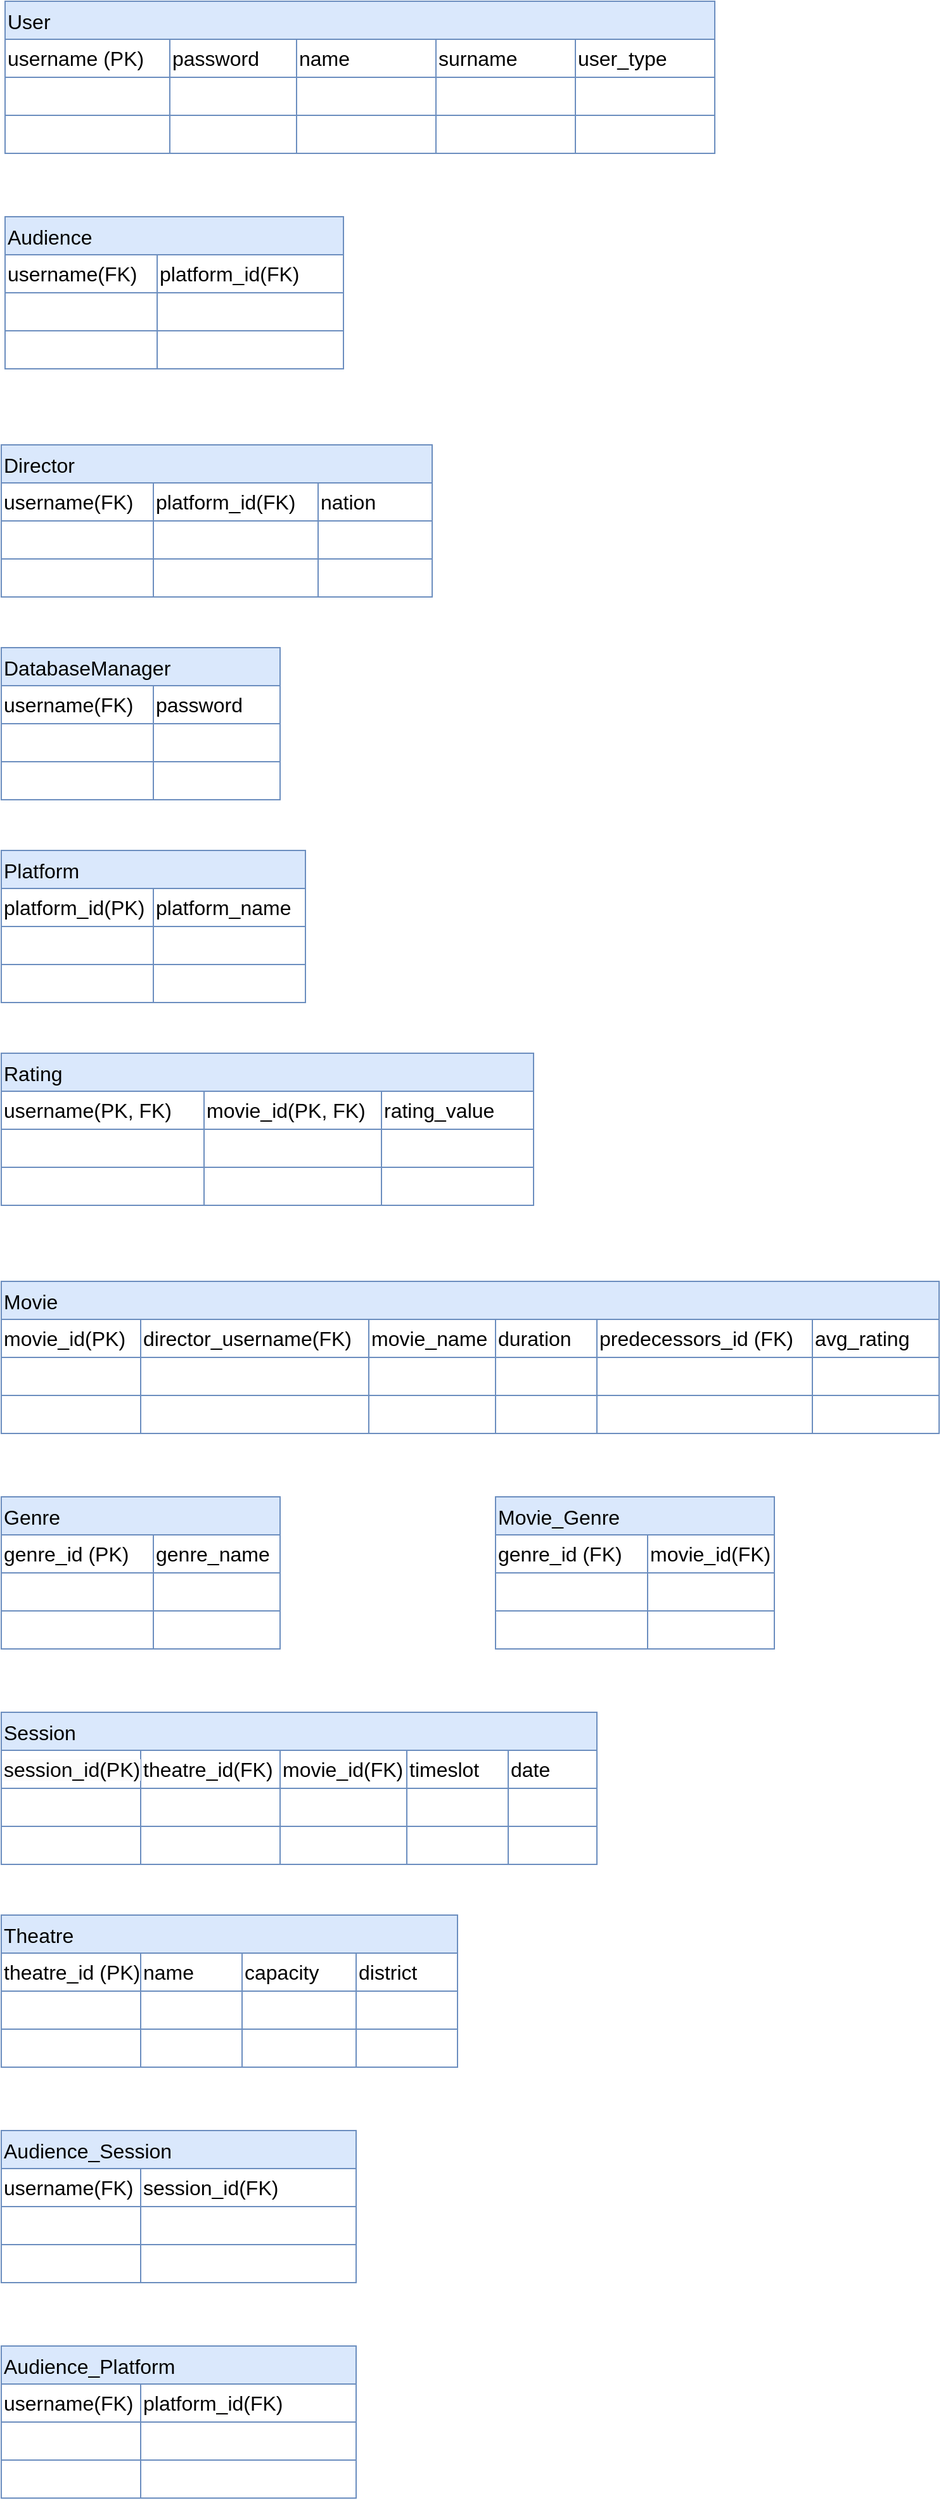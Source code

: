 <mxfile version="21.1.2" type="github">
  <diagram id="C5RBs43oDa-KdzZeNtuy" name="Page-1">
    <mxGraphModel dx="954" dy="1817" grid="1" gridSize="10" guides="1" tooltips="1" connect="1" arrows="1" fold="1" page="1" pageScale="1" pageWidth="827" pageHeight="1169" math="0" shadow="0">
      <root>
        <mxCell id="WIyWlLk6GJQsqaUBKTNV-0" />
        <mxCell id="WIyWlLk6GJQsqaUBKTNV-1" parent="WIyWlLk6GJQsqaUBKTNV-0" />
        <mxCell id="DpF6rwCxNLGeX77SYrKR-42" value="User" style="shape=table;startSize=30;container=1;collapsible=0;childLayout=tableLayout;strokeColor=#6c8ebf;fontSize=16;align=left;perimeterSpacing=0;fillColor=#dae8fc;" vertex="1" parent="WIyWlLk6GJQsqaUBKTNV-1">
          <mxGeometry x="153" y="-230" width="560" height="120" as="geometry" />
        </mxCell>
        <mxCell id="DpF6rwCxNLGeX77SYrKR-43" value="" style="shape=tableRow;horizontal=0;startSize=0;swimlaneHead=0;swimlaneBody=0;strokeColor=inherit;top=0;left=0;bottom=0;right=0;collapsible=0;dropTarget=0;fillColor=none;points=[[0,0.5],[1,0.5]];portConstraint=eastwest;fontSize=16;" vertex="1" parent="DpF6rwCxNLGeX77SYrKR-42">
          <mxGeometry y="30" width="560" height="30" as="geometry" />
        </mxCell>
        <mxCell id="DpF6rwCxNLGeX77SYrKR-44" value="username (PK)" style="shape=partialRectangle;html=1;whiteSpace=wrap;connectable=0;strokeColor=inherit;overflow=hidden;fillColor=none;top=0;left=0;bottom=0;right=0;pointerEvents=1;fontSize=16;align=left;" vertex="1" parent="DpF6rwCxNLGeX77SYrKR-43">
          <mxGeometry width="130" height="30" as="geometry">
            <mxRectangle width="130" height="30" as="alternateBounds" />
          </mxGeometry>
        </mxCell>
        <mxCell id="DpF6rwCxNLGeX77SYrKR-45" value="password" style="shape=partialRectangle;html=1;whiteSpace=wrap;connectable=0;strokeColor=inherit;overflow=hidden;fillColor=none;top=0;left=0;bottom=0;right=0;pointerEvents=1;fontSize=16;align=left;" vertex="1" parent="DpF6rwCxNLGeX77SYrKR-43">
          <mxGeometry x="130" width="100" height="30" as="geometry">
            <mxRectangle width="100" height="30" as="alternateBounds" />
          </mxGeometry>
        </mxCell>
        <mxCell id="DpF6rwCxNLGeX77SYrKR-46" value="name" style="shape=partialRectangle;html=1;whiteSpace=wrap;connectable=0;strokeColor=inherit;overflow=hidden;fillColor=none;top=0;left=0;bottom=0;right=0;pointerEvents=1;fontSize=16;align=left;" vertex="1" parent="DpF6rwCxNLGeX77SYrKR-43">
          <mxGeometry x="230" width="110" height="30" as="geometry">
            <mxRectangle width="110" height="30" as="alternateBounds" />
          </mxGeometry>
        </mxCell>
        <mxCell id="DpF6rwCxNLGeX77SYrKR-47" value="surname" style="shape=partialRectangle;html=1;whiteSpace=wrap;connectable=0;strokeColor=inherit;overflow=hidden;fillColor=none;top=0;left=0;bottom=0;right=0;pointerEvents=1;fontSize=16;align=left;" vertex="1" parent="DpF6rwCxNLGeX77SYrKR-43">
          <mxGeometry x="340" width="110" height="30" as="geometry">
            <mxRectangle width="110" height="30" as="alternateBounds" />
          </mxGeometry>
        </mxCell>
        <mxCell id="DpF6rwCxNLGeX77SYrKR-58" value="user_type" style="shape=partialRectangle;html=1;whiteSpace=wrap;connectable=0;strokeColor=inherit;overflow=hidden;fillColor=none;top=0;left=0;bottom=0;right=0;pointerEvents=1;fontSize=16;align=left;" vertex="1" parent="DpF6rwCxNLGeX77SYrKR-43">
          <mxGeometry x="450" width="110" height="30" as="geometry">
            <mxRectangle width="110" height="30" as="alternateBounds" />
          </mxGeometry>
        </mxCell>
        <mxCell id="DpF6rwCxNLGeX77SYrKR-48" value="" style="shape=tableRow;horizontal=0;startSize=0;swimlaneHead=0;swimlaneBody=0;strokeColor=inherit;top=0;left=0;bottom=0;right=0;collapsible=0;dropTarget=0;fillColor=none;points=[[0,0.5],[1,0.5]];portConstraint=eastwest;fontSize=16;" vertex="1" parent="DpF6rwCxNLGeX77SYrKR-42">
          <mxGeometry y="60" width="560" height="30" as="geometry" />
        </mxCell>
        <mxCell id="DpF6rwCxNLGeX77SYrKR-49" value="" style="shape=partialRectangle;html=1;whiteSpace=wrap;connectable=0;strokeColor=inherit;overflow=hidden;fillColor=none;top=0;left=0;bottom=0;right=0;pointerEvents=1;fontSize=16;" vertex="1" parent="DpF6rwCxNLGeX77SYrKR-48">
          <mxGeometry width="130" height="30" as="geometry">
            <mxRectangle width="130" height="30" as="alternateBounds" />
          </mxGeometry>
        </mxCell>
        <mxCell id="DpF6rwCxNLGeX77SYrKR-50" value="" style="shape=partialRectangle;html=1;whiteSpace=wrap;connectable=0;strokeColor=inherit;overflow=hidden;fillColor=none;top=0;left=0;bottom=0;right=0;pointerEvents=1;fontSize=16;" vertex="1" parent="DpF6rwCxNLGeX77SYrKR-48">
          <mxGeometry x="130" width="100" height="30" as="geometry">
            <mxRectangle width="100" height="30" as="alternateBounds" />
          </mxGeometry>
        </mxCell>
        <mxCell id="DpF6rwCxNLGeX77SYrKR-51" value="" style="shape=partialRectangle;html=1;whiteSpace=wrap;connectable=0;strokeColor=inherit;overflow=hidden;fillColor=none;top=0;left=0;bottom=0;right=0;pointerEvents=1;fontSize=16;" vertex="1" parent="DpF6rwCxNLGeX77SYrKR-48">
          <mxGeometry x="230" width="110" height="30" as="geometry">
            <mxRectangle width="110" height="30" as="alternateBounds" />
          </mxGeometry>
        </mxCell>
        <mxCell id="DpF6rwCxNLGeX77SYrKR-52" style="shape=partialRectangle;html=1;whiteSpace=wrap;connectable=0;strokeColor=inherit;overflow=hidden;fillColor=none;top=0;left=0;bottom=0;right=0;pointerEvents=1;fontSize=16;" vertex="1" parent="DpF6rwCxNLGeX77SYrKR-48">
          <mxGeometry x="340" width="110" height="30" as="geometry">
            <mxRectangle width="110" height="30" as="alternateBounds" />
          </mxGeometry>
        </mxCell>
        <mxCell id="DpF6rwCxNLGeX77SYrKR-59" style="shape=partialRectangle;html=1;whiteSpace=wrap;connectable=0;strokeColor=inherit;overflow=hidden;fillColor=none;top=0;left=0;bottom=0;right=0;pointerEvents=1;fontSize=16;" vertex="1" parent="DpF6rwCxNLGeX77SYrKR-48">
          <mxGeometry x="450" width="110" height="30" as="geometry">
            <mxRectangle width="110" height="30" as="alternateBounds" />
          </mxGeometry>
        </mxCell>
        <mxCell id="DpF6rwCxNLGeX77SYrKR-53" value="" style="shape=tableRow;horizontal=0;startSize=0;swimlaneHead=0;swimlaneBody=0;strokeColor=inherit;top=0;left=0;bottom=0;right=0;collapsible=0;dropTarget=0;fillColor=none;points=[[0,0.5],[1,0.5]];portConstraint=eastwest;fontSize=16;" vertex="1" parent="DpF6rwCxNLGeX77SYrKR-42">
          <mxGeometry y="90" width="560" height="30" as="geometry" />
        </mxCell>
        <mxCell id="DpF6rwCxNLGeX77SYrKR-54" value="" style="shape=partialRectangle;html=1;whiteSpace=wrap;connectable=0;strokeColor=inherit;overflow=hidden;fillColor=none;top=0;left=0;bottom=0;right=0;pointerEvents=1;fontSize=16;" vertex="1" parent="DpF6rwCxNLGeX77SYrKR-53">
          <mxGeometry width="130" height="30" as="geometry">
            <mxRectangle width="130" height="30" as="alternateBounds" />
          </mxGeometry>
        </mxCell>
        <mxCell id="DpF6rwCxNLGeX77SYrKR-55" value="" style="shape=partialRectangle;html=1;whiteSpace=wrap;connectable=0;strokeColor=inherit;overflow=hidden;fillColor=none;top=0;left=0;bottom=0;right=0;pointerEvents=1;fontSize=16;" vertex="1" parent="DpF6rwCxNLGeX77SYrKR-53">
          <mxGeometry x="130" width="100" height="30" as="geometry">
            <mxRectangle width="100" height="30" as="alternateBounds" />
          </mxGeometry>
        </mxCell>
        <mxCell id="DpF6rwCxNLGeX77SYrKR-56" value="" style="shape=partialRectangle;html=1;whiteSpace=wrap;connectable=0;strokeColor=inherit;overflow=hidden;fillColor=none;top=0;left=0;bottom=0;right=0;pointerEvents=1;fontSize=16;" vertex="1" parent="DpF6rwCxNLGeX77SYrKR-53">
          <mxGeometry x="230" width="110" height="30" as="geometry">
            <mxRectangle width="110" height="30" as="alternateBounds" />
          </mxGeometry>
        </mxCell>
        <mxCell id="DpF6rwCxNLGeX77SYrKR-57" style="shape=partialRectangle;html=1;whiteSpace=wrap;connectable=0;strokeColor=inherit;overflow=hidden;fillColor=none;top=0;left=0;bottom=0;right=0;pointerEvents=1;fontSize=16;" vertex="1" parent="DpF6rwCxNLGeX77SYrKR-53">
          <mxGeometry x="340" width="110" height="30" as="geometry">
            <mxRectangle width="110" height="30" as="alternateBounds" />
          </mxGeometry>
        </mxCell>
        <mxCell id="DpF6rwCxNLGeX77SYrKR-60" style="shape=partialRectangle;html=1;whiteSpace=wrap;connectable=0;strokeColor=inherit;overflow=hidden;fillColor=none;top=0;left=0;bottom=0;right=0;pointerEvents=1;fontSize=16;" vertex="1" parent="DpF6rwCxNLGeX77SYrKR-53">
          <mxGeometry x="450" width="110" height="30" as="geometry">
            <mxRectangle width="110" height="30" as="alternateBounds" />
          </mxGeometry>
        </mxCell>
        <mxCell id="DpF6rwCxNLGeX77SYrKR-61" value="Platform" style="shape=table;startSize=30;container=1;collapsible=0;childLayout=tableLayout;strokeColor=#6c8ebf;fontSize=16;align=left;perimeterSpacing=0;fillColor=#dae8fc;" vertex="1" parent="WIyWlLk6GJQsqaUBKTNV-1">
          <mxGeometry x="150" y="440" width="240" height="120" as="geometry" />
        </mxCell>
        <mxCell id="DpF6rwCxNLGeX77SYrKR-62" value="" style="shape=tableRow;horizontal=0;startSize=0;swimlaneHead=0;swimlaneBody=0;strokeColor=inherit;top=0;left=0;bottom=0;right=0;collapsible=0;dropTarget=0;fillColor=none;points=[[0,0.5],[1,0.5]];portConstraint=eastwest;fontSize=16;" vertex="1" parent="DpF6rwCxNLGeX77SYrKR-61">
          <mxGeometry y="30" width="240" height="30" as="geometry" />
        </mxCell>
        <mxCell id="DpF6rwCxNLGeX77SYrKR-63" value="platform_id(PK)" style="shape=partialRectangle;html=1;whiteSpace=wrap;connectable=0;strokeColor=inherit;overflow=hidden;fillColor=none;top=0;left=0;bottom=0;right=0;pointerEvents=1;fontSize=16;align=left;" vertex="1" parent="DpF6rwCxNLGeX77SYrKR-62">
          <mxGeometry width="120" height="30" as="geometry">
            <mxRectangle width="120" height="30" as="alternateBounds" />
          </mxGeometry>
        </mxCell>
        <mxCell id="DpF6rwCxNLGeX77SYrKR-64" value="platform_name" style="shape=partialRectangle;html=1;whiteSpace=wrap;connectable=0;strokeColor=inherit;overflow=hidden;fillColor=none;top=0;left=0;bottom=0;right=0;pointerEvents=1;fontSize=16;align=left;" vertex="1" parent="DpF6rwCxNLGeX77SYrKR-62">
          <mxGeometry x="120" width="120" height="30" as="geometry">
            <mxRectangle width="120" height="30" as="alternateBounds" />
          </mxGeometry>
        </mxCell>
        <mxCell id="DpF6rwCxNLGeX77SYrKR-67" value="" style="shape=tableRow;horizontal=0;startSize=0;swimlaneHead=0;swimlaneBody=0;strokeColor=inherit;top=0;left=0;bottom=0;right=0;collapsible=0;dropTarget=0;fillColor=none;points=[[0,0.5],[1,0.5]];portConstraint=eastwest;fontSize=16;" vertex="1" parent="DpF6rwCxNLGeX77SYrKR-61">
          <mxGeometry y="60" width="240" height="30" as="geometry" />
        </mxCell>
        <mxCell id="DpF6rwCxNLGeX77SYrKR-68" value="" style="shape=partialRectangle;html=1;whiteSpace=wrap;connectable=0;strokeColor=inherit;overflow=hidden;fillColor=none;top=0;left=0;bottom=0;right=0;pointerEvents=1;fontSize=16;" vertex="1" parent="DpF6rwCxNLGeX77SYrKR-67">
          <mxGeometry width="120" height="30" as="geometry">
            <mxRectangle width="120" height="30" as="alternateBounds" />
          </mxGeometry>
        </mxCell>
        <mxCell id="DpF6rwCxNLGeX77SYrKR-69" value="" style="shape=partialRectangle;html=1;whiteSpace=wrap;connectable=0;strokeColor=inherit;overflow=hidden;fillColor=none;top=0;left=0;bottom=0;right=0;pointerEvents=1;fontSize=16;" vertex="1" parent="DpF6rwCxNLGeX77SYrKR-67">
          <mxGeometry x="120" width="120" height="30" as="geometry">
            <mxRectangle width="120" height="30" as="alternateBounds" />
          </mxGeometry>
        </mxCell>
        <mxCell id="DpF6rwCxNLGeX77SYrKR-72" value="" style="shape=tableRow;horizontal=0;startSize=0;swimlaneHead=0;swimlaneBody=0;strokeColor=inherit;top=0;left=0;bottom=0;right=0;collapsible=0;dropTarget=0;fillColor=none;points=[[0,0.5],[1,0.5]];portConstraint=eastwest;fontSize=16;" vertex="1" parent="DpF6rwCxNLGeX77SYrKR-61">
          <mxGeometry y="90" width="240" height="30" as="geometry" />
        </mxCell>
        <mxCell id="DpF6rwCxNLGeX77SYrKR-73" value="" style="shape=partialRectangle;html=1;whiteSpace=wrap;connectable=0;strokeColor=inherit;overflow=hidden;fillColor=none;top=0;left=0;bottom=0;right=0;pointerEvents=1;fontSize=16;" vertex="1" parent="DpF6rwCxNLGeX77SYrKR-72">
          <mxGeometry width="120" height="30" as="geometry">
            <mxRectangle width="120" height="30" as="alternateBounds" />
          </mxGeometry>
        </mxCell>
        <mxCell id="DpF6rwCxNLGeX77SYrKR-74" value="" style="shape=partialRectangle;html=1;whiteSpace=wrap;connectable=0;strokeColor=inherit;overflow=hidden;fillColor=none;top=0;left=0;bottom=0;right=0;pointerEvents=1;fontSize=16;" vertex="1" parent="DpF6rwCxNLGeX77SYrKR-72">
          <mxGeometry x="120" width="120" height="30" as="geometry">
            <mxRectangle width="120" height="30" as="alternateBounds" />
          </mxGeometry>
        </mxCell>
        <mxCell id="DpF6rwCxNLGeX77SYrKR-77" value="Rating" style="shape=table;startSize=30;container=1;collapsible=0;childLayout=tableLayout;strokeColor=#6c8ebf;fontSize=16;align=left;perimeterSpacing=0;fillColor=#dae8fc;" vertex="1" parent="WIyWlLk6GJQsqaUBKTNV-1">
          <mxGeometry x="150" y="600" width="420" height="120" as="geometry" />
        </mxCell>
        <mxCell id="DpF6rwCxNLGeX77SYrKR-78" value="" style="shape=tableRow;horizontal=0;startSize=0;swimlaneHead=0;swimlaneBody=0;strokeColor=inherit;top=0;left=0;bottom=0;right=0;collapsible=0;dropTarget=0;fillColor=none;points=[[0,0.5],[1,0.5]];portConstraint=eastwest;fontSize=16;" vertex="1" parent="DpF6rwCxNLGeX77SYrKR-77">
          <mxGeometry y="30" width="420" height="30" as="geometry" />
        </mxCell>
        <mxCell id="DpF6rwCxNLGeX77SYrKR-79" value="username(PK, FK)" style="shape=partialRectangle;html=1;whiteSpace=wrap;connectable=0;strokeColor=inherit;overflow=hidden;fillColor=none;top=0;left=0;bottom=0;right=0;pointerEvents=1;fontSize=16;align=left;" vertex="1" parent="DpF6rwCxNLGeX77SYrKR-78">
          <mxGeometry width="160" height="30" as="geometry">
            <mxRectangle width="160" height="30" as="alternateBounds" />
          </mxGeometry>
        </mxCell>
        <mxCell id="DpF6rwCxNLGeX77SYrKR-80" value="movie_id(PK, FK)" style="shape=partialRectangle;html=1;whiteSpace=wrap;connectable=0;strokeColor=inherit;overflow=hidden;fillColor=none;top=0;left=0;bottom=0;right=0;pointerEvents=1;fontSize=16;align=left;" vertex="1" parent="DpF6rwCxNLGeX77SYrKR-78">
          <mxGeometry x="160" width="140" height="30" as="geometry">
            <mxRectangle width="140" height="30" as="alternateBounds" />
          </mxGeometry>
        </mxCell>
        <mxCell id="DpF6rwCxNLGeX77SYrKR-81" value="rating_value" style="shape=partialRectangle;html=1;whiteSpace=wrap;connectable=0;strokeColor=inherit;overflow=hidden;fillColor=none;top=0;left=0;bottom=0;right=0;pointerEvents=1;fontSize=16;align=left;" vertex="1" parent="DpF6rwCxNLGeX77SYrKR-78">
          <mxGeometry x="300" width="120" height="30" as="geometry">
            <mxRectangle width="120" height="30" as="alternateBounds" />
          </mxGeometry>
        </mxCell>
        <mxCell id="DpF6rwCxNLGeX77SYrKR-83" value="" style="shape=tableRow;horizontal=0;startSize=0;swimlaneHead=0;swimlaneBody=0;strokeColor=inherit;top=0;left=0;bottom=0;right=0;collapsible=0;dropTarget=0;fillColor=none;points=[[0,0.5],[1,0.5]];portConstraint=eastwest;fontSize=16;" vertex="1" parent="DpF6rwCxNLGeX77SYrKR-77">
          <mxGeometry y="60" width="420" height="30" as="geometry" />
        </mxCell>
        <mxCell id="DpF6rwCxNLGeX77SYrKR-84" value="" style="shape=partialRectangle;html=1;whiteSpace=wrap;connectable=0;strokeColor=inherit;overflow=hidden;fillColor=none;top=0;left=0;bottom=0;right=0;pointerEvents=1;fontSize=16;" vertex="1" parent="DpF6rwCxNLGeX77SYrKR-83">
          <mxGeometry width="160" height="30" as="geometry">
            <mxRectangle width="160" height="30" as="alternateBounds" />
          </mxGeometry>
        </mxCell>
        <mxCell id="DpF6rwCxNLGeX77SYrKR-85" value="" style="shape=partialRectangle;html=1;whiteSpace=wrap;connectable=0;strokeColor=inherit;overflow=hidden;fillColor=none;top=0;left=0;bottom=0;right=0;pointerEvents=1;fontSize=16;" vertex="1" parent="DpF6rwCxNLGeX77SYrKR-83">
          <mxGeometry x="160" width="140" height="30" as="geometry">
            <mxRectangle width="140" height="30" as="alternateBounds" />
          </mxGeometry>
        </mxCell>
        <mxCell id="DpF6rwCxNLGeX77SYrKR-86" value="" style="shape=partialRectangle;html=1;whiteSpace=wrap;connectable=0;strokeColor=inherit;overflow=hidden;fillColor=none;top=0;left=0;bottom=0;right=0;pointerEvents=1;fontSize=16;" vertex="1" parent="DpF6rwCxNLGeX77SYrKR-83">
          <mxGeometry x="300" width="120" height="30" as="geometry">
            <mxRectangle width="120" height="30" as="alternateBounds" />
          </mxGeometry>
        </mxCell>
        <mxCell id="DpF6rwCxNLGeX77SYrKR-88" value="" style="shape=tableRow;horizontal=0;startSize=0;swimlaneHead=0;swimlaneBody=0;strokeColor=inherit;top=0;left=0;bottom=0;right=0;collapsible=0;dropTarget=0;fillColor=none;points=[[0,0.5],[1,0.5]];portConstraint=eastwest;fontSize=16;" vertex="1" parent="DpF6rwCxNLGeX77SYrKR-77">
          <mxGeometry y="90" width="420" height="30" as="geometry" />
        </mxCell>
        <mxCell id="DpF6rwCxNLGeX77SYrKR-89" value="" style="shape=partialRectangle;html=1;whiteSpace=wrap;connectable=0;strokeColor=inherit;overflow=hidden;fillColor=none;top=0;left=0;bottom=0;right=0;pointerEvents=1;fontSize=16;" vertex="1" parent="DpF6rwCxNLGeX77SYrKR-88">
          <mxGeometry width="160" height="30" as="geometry">
            <mxRectangle width="160" height="30" as="alternateBounds" />
          </mxGeometry>
        </mxCell>
        <mxCell id="DpF6rwCxNLGeX77SYrKR-90" value="" style="shape=partialRectangle;html=1;whiteSpace=wrap;connectable=0;strokeColor=inherit;overflow=hidden;fillColor=none;top=0;left=0;bottom=0;right=0;pointerEvents=1;fontSize=16;" vertex="1" parent="DpF6rwCxNLGeX77SYrKR-88">
          <mxGeometry x="160" width="140" height="30" as="geometry">
            <mxRectangle width="140" height="30" as="alternateBounds" />
          </mxGeometry>
        </mxCell>
        <mxCell id="DpF6rwCxNLGeX77SYrKR-91" value="" style="shape=partialRectangle;html=1;whiteSpace=wrap;connectable=0;strokeColor=inherit;overflow=hidden;fillColor=none;top=0;left=0;bottom=0;right=0;pointerEvents=1;fontSize=16;" vertex="1" parent="DpF6rwCxNLGeX77SYrKR-88">
          <mxGeometry x="300" width="120" height="30" as="geometry">
            <mxRectangle width="120" height="30" as="alternateBounds" />
          </mxGeometry>
        </mxCell>
        <mxCell id="DpF6rwCxNLGeX77SYrKR-93" value="Movie" style="shape=table;startSize=30;container=1;collapsible=0;childLayout=tableLayout;strokeColor=#6c8ebf;fontSize=16;align=left;perimeterSpacing=0;fillColor=#dae8fc;" vertex="1" parent="WIyWlLk6GJQsqaUBKTNV-1">
          <mxGeometry x="150" y="780" width="740" height="120" as="geometry" />
        </mxCell>
        <mxCell id="DpF6rwCxNLGeX77SYrKR-94" value="" style="shape=tableRow;horizontal=0;startSize=0;swimlaneHead=0;swimlaneBody=0;strokeColor=inherit;top=0;left=0;bottom=0;right=0;collapsible=0;dropTarget=0;fillColor=none;points=[[0,0.5],[1,0.5]];portConstraint=eastwest;fontSize=16;" vertex="1" parent="DpF6rwCxNLGeX77SYrKR-93">
          <mxGeometry y="30" width="740" height="30" as="geometry" />
        </mxCell>
        <mxCell id="DpF6rwCxNLGeX77SYrKR-202" value="movie_id(PK)" style="shape=partialRectangle;html=1;whiteSpace=wrap;connectable=0;strokeColor=inherit;overflow=hidden;fillColor=none;top=0;left=0;bottom=0;right=0;pointerEvents=1;fontSize=16;align=left;" vertex="1" parent="DpF6rwCxNLGeX77SYrKR-94">
          <mxGeometry width="110" height="30" as="geometry">
            <mxRectangle width="110" height="30" as="alternateBounds" />
          </mxGeometry>
        </mxCell>
        <mxCell id="DpF6rwCxNLGeX77SYrKR-95" value="director_username(FK)" style="shape=partialRectangle;html=1;whiteSpace=wrap;connectable=0;strokeColor=inherit;overflow=hidden;fillColor=none;top=0;left=0;bottom=0;right=0;pointerEvents=1;fontSize=16;align=left;" vertex="1" parent="DpF6rwCxNLGeX77SYrKR-94">
          <mxGeometry x="110" width="180" height="30" as="geometry">
            <mxRectangle width="180" height="30" as="alternateBounds" />
          </mxGeometry>
        </mxCell>
        <mxCell id="DpF6rwCxNLGeX77SYrKR-96" value="movie_name" style="shape=partialRectangle;html=1;whiteSpace=wrap;connectable=0;strokeColor=inherit;overflow=hidden;fillColor=none;top=0;left=0;bottom=0;right=0;pointerEvents=1;fontSize=16;align=left;" vertex="1" parent="DpF6rwCxNLGeX77SYrKR-94">
          <mxGeometry x="290" width="100" height="30" as="geometry">
            <mxRectangle width="100" height="30" as="alternateBounds" />
          </mxGeometry>
        </mxCell>
        <mxCell id="DpF6rwCxNLGeX77SYrKR-97" value="duration" style="shape=partialRectangle;html=1;whiteSpace=wrap;connectable=0;strokeColor=inherit;overflow=hidden;fillColor=none;top=0;left=0;bottom=0;right=0;pointerEvents=1;fontSize=16;align=left;" vertex="1" parent="DpF6rwCxNLGeX77SYrKR-94">
          <mxGeometry x="390" width="80" height="30" as="geometry">
            <mxRectangle width="80" height="30" as="alternateBounds" />
          </mxGeometry>
        </mxCell>
        <mxCell id="DpF6rwCxNLGeX77SYrKR-98" value="predecessors_id (FK)" style="shape=partialRectangle;html=1;whiteSpace=wrap;connectable=0;strokeColor=inherit;overflow=hidden;fillColor=none;top=0;left=0;bottom=0;right=0;pointerEvents=1;fontSize=16;align=left;" vertex="1" parent="DpF6rwCxNLGeX77SYrKR-94">
          <mxGeometry x="470" width="170" height="30" as="geometry">
            <mxRectangle width="170" height="30" as="alternateBounds" />
          </mxGeometry>
        </mxCell>
        <mxCell id="DpF6rwCxNLGeX77SYrKR-109" value="avg_rating" style="shape=partialRectangle;html=1;whiteSpace=wrap;connectable=0;strokeColor=inherit;overflow=hidden;fillColor=none;top=0;left=0;bottom=0;right=0;pointerEvents=1;fontSize=16;align=left;" vertex="1" parent="DpF6rwCxNLGeX77SYrKR-94">
          <mxGeometry x="640" width="100" height="30" as="geometry">
            <mxRectangle width="100" height="30" as="alternateBounds" />
          </mxGeometry>
        </mxCell>
        <mxCell id="DpF6rwCxNLGeX77SYrKR-99" value="" style="shape=tableRow;horizontal=0;startSize=0;swimlaneHead=0;swimlaneBody=0;strokeColor=inherit;top=0;left=0;bottom=0;right=0;collapsible=0;dropTarget=0;fillColor=none;points=[[0,0.5],[1,0.5]];portConstraint=eastwest;fontSize=16;" vertex="1" parent="DpF6rwCxNLGeX77SYrKR-93">
          <mxGeometry y="60" width="740" height="30" as="geometry" />
        </mxCell>
        <mxCell id="DpF6rwCxNLGeX77SYrKR-203" style="shape=partialRectangle;html=1;whiteSpace=wrap;connectable=0;strokeColor=inherit;overflow=hidden;fillColor=none;top=0;left=0;bottom=0;right=0;pointerEvents=1;fontSize=16;" vertex="1" parent="DpF6rwCxNLGeX77SYrKR-99">
          <mxGeometry width="110" height="30" as="geometry">
            <mxRectangle width="110" height="30" as="alternateBounds" />
          </mxGeometry>
        </mxCell>
        <mxCell id="DpF6rwCxNLGeX77SYrKR-100" value="" style="shape=partialRectangle;html=1;whiteSpace=wrap;connectable=0;strokeColor=inherit;overflow=hidden;fillColor=none;top=0;left=0;bottom=0;right=0;pointerEvents=1;fontSize=16;" vertex="1" parent="DpF6rwCxNLGeX77SYrKR-99">
          <mxGeometry x="110" width="180" height="30" as="geometry">
            <mxRectangle width="180" height="30" as="alternateBounds" />
          </mxGeometry>
        </mxCell>
        <mxCell id="DpF6rwCxNLGeX77SYrKR-101" value="" style="shape=partialRectangle;html=1;whiteSpace=wrap;connectable=0;strokeColor=inherit;overflow=hidden;fillColor=none;top=0;left=0;bottom=0;right=0;pointerEvents=1;fontSize=16;" vertex="1" parent="DpF6rwCxNLGeX77SYrKR-99">
          <mxGeometry x="290" width="100" height="30" as="geometry">
            <mxRectangle width="100" height="30" as="alternateBounds" />
          </mxGeometry>
        </mxCell>
        <mxCell id="DpF6rwCxNLGeX77SYrKR-102" value="" style="shape=partialRectangle;html=1;whiteSpace=wrap;connectable=0;strokeColor=inherit;overflow=hidden;fillColor=none;top=0;left=0;bottom=0;right=0;pointerEvents=1;fontSize=16;" vertex="1" parent="DpF6rwCxNLGeX77SYrKR-99">
          <mxGeometry x="390" width="80" height="30" as="geometry">
            <mxRectangle width="80" height="30" as="alternateBounds" />
          </mxGeometry>
        </mxCell>
        <mxCell id="DpF6rwCxNLGeX77SYrKR-103" style="shape=partialRectangle;html=1;whiteSpace=wrap;connectable=0;strokeColor=inherit;overflow=hidden;fillColor=none;top=0;left=0;bottom=0;right=0;pointerEvents=1;fontSize=16;" vertex="1" parent="DpF6rwCxNLGeX77SYrKR-99">
          <mxGeometry x="470" width="170" height="30" as="geometry">
            <mxRectangle width="170" height="30" as="alternateBounds" />
          </mxGeometry>
        </mxCell>
        <mxCell id="DpF6rwCxNLGeX77SYrKR-110" style="shape=partialRectangle;html=1;whiteSpace=wrap;connectable=0;strokeColor=inherit;overflow=hidden;fillColor=none;top=0;left=0;bottom=0;right=0;pointerEvents=1;fontSize=16;" vertex="1" parent="DpF6rwCxNLGeX77SYrKR-99">
          <mxGeometry x="640" width="100" height="30" as="geometry">
            <mxRectangle width="100" height="30" as="alternateBounds" />
          </mxGeometry>
        </mxCell>
        <mxCell id="DpF6rwCxNLGeX77SYrKR-104" value="" style="shape=tableRow;horizontal=0;startSize=0;swimlaneHead=0;swimlaneBody=0;strokeColor=inherit;top=0;left=0;bottom=0;right=0;collapsible=0;dropTarget=0;fillColor=none;points=[[0,0.5],[1,0.5]];portConstraint=eastwest;fontSize=16;" vertex="1" parent="DpF6rwCxNLGeX77SYrKR-93">
          <mxGeometry y="90" width="740" height="30" as="geometry" />
        </mxCell>
        <mxCell id="DpF6rwCxNLGeX77SYrKR-204" style="shape=partialRectangle;html=1;whiteSpace=wrap;connectable=0;strokeColor=inherit;overflow=hidden;fillColor=none;top=0;left=0;bottom=0;right=0;pointerEvents=1;fontSize=16;" vertex="1" parent="DpF6rwCxNLGeX77SYrKR-104">
          <mxGeometry width="110" height="30" as="geometry">
            <mxRectangle width="110" height="30" as="alternateBounds" />
          </mxGeometry>
        </mxCell>
        <mxCell id="DpF6rwCxNLGeX77SYrKR-105" value="" style="shape=partialRectangle;html=1;whiteSpace=wrap;connectable=0;strokeColor=inherit;overflow=hidden;fillColor=none;top=0;left=0;bottom=0;right=0;pointerEvents=1;fontSize=16;" vertex="1" parent="DpF6rwCxNLGeX77SYrKR-104">
          <mxGeometry x="110" width="180" height="30" as="geometry">
            <mxRectangle width="180" height="30" as="alternateBounds" />
          </mxGeometry>
        </mxCell>
        <mxCell id="DpF6rwCxNLGeX77SYrKR-106" value="" style="shape=partialRectangle;html=1;whiteSpace=wrap;connectable=0;strokeColor=inherit;overflow=hidden;fillColor=none;top=0;left=0;bottom=0;right=0;pointerEvents=1;fontSize=16;" vertex="1" parent="DpF6rwCxNLGeX77SYrKR-104">
          <mxGeometry x="290" width="100" height="30" as="geometry">
            <mxRectangle width="100" height="30" as="alternateBounds" />
          </mxGeometry>
        </mxCell>
        <mxCell id="DpF6rwCxNLGeX77SYrKR-107" value="" style="shape=partialRectangle;html=1;whiteSpace=wrap;connectable=0;strokeColor=inherit;overflow=hidden;fillColor=none;top=0;left=0;bottom=0;right=0;pointerEvents=1;fontSize=16;" vertex="1" parent="DpF6rwCxNLGeX77SYrKR-104">
          <mxGeometry x="390" width="80" height="30" as="geometry">
            <mxRectangle width="80" height="30" as="alternateBounds" />
          </mxGeometry>
        </mxCell>
        <mxCell id="DpF6rwCxNLGeX77SYrKR-108" style="shape=partialRectangle;html=1;whiteSpace=wrap;connectable=0;strokeColor=inherit;overflow=hidden;fillColor=none;top=0;left=0;bottom=0;right=0;pointerEvents=1;fontSize=16;" vertex="1" parent="DpF6rwCxNLGeX77SYrKR-104">
          <mxGeometry x="470" width="170" height="30" as="geometry">
            <mxRectangle width="170" height="30" as="alternateBounds" />
          </mxGeometry>
        </mxCell>
        <mxCell id="DpF6rwCxNLGeX77SYrKR-111" style="shape=partialRectangle;html=1;whiteSpace=wrap;connectable=0;strokeColor=inherit;overflow=hidden;fillColor=none;top=0;left=0;bottom=0;right=0;pointerEvents=1;fontSize=16;" vertex="1" parent="DpF6rwCxNLGeX77SYrKR-104">
          <mxGeometry x="640" width="100" height="30" as="geometry">
            <mxRectangle width="100" height="30" as="alternateBounds" />
          </mxGeometry>
        </mxCell>
        <mxCell id="DpF6rwCxNLGeX77SYrKR-112" value="Genre" style="shape=table;startSize=30;container=1;collapsible=0;childLayout=tableLayout;strokeColor=#6c8ebf;fontSize=16;align=left;perimeterSpacing=0;fillColor=#dae8fc;" vertex="1" parent="WIyWlLk6GJQsqaUBKTNV-1">
          <mxGeometry x="150" y="950" width="220" height="120" as="geometry" />
        </mxCell>
        <mxCell id="DpF6rwCxNLGeX77SYrKR-113" value="" style="shape=tableRow;horizontal=0;startSize=0;swimlaneHead=0;swimlaneBody=0;strokeColor=inherit;top=0;left=0;bottom=0;right=0;collapsible=0;dropTarget=0;fillColor=none;points=[[0,0.5],[1,0.5]];portConstraint=eastwest;fontSize=16;" vertex="1" parent="DpF6rwCxNLGeX77SYrKR-112">
          <mxGeometry y="30" width="220" height="30" as="geometry" />
        </mxCell>
        <mxCell id="DpF6rwCxNLGeX77SYrKR-114" value="genre_id (PK)" style="shape=partialRectangle;html=1;whiteSpace=wrap;connectable=0;strokeColor=inherit;overflow=hidden;fillColor=none;top=0;left=0;bottom=0;right=0;pointerEvents=1;fontSize=16;align=left;" vertex="1" parent="DpF6rwCxNLGeX77SYrKR-113">
          <mxGeometry width="120" height="30" as="geometry">
            <mxRectangle width="120" height="30" as="alternateBounds" />
          </mxGeometry>
        </mxCell>
        <mxCell id="DpF6rwCxNLGeX77SYrKR-115" value="genre_name" style="shape=partialRectangle;html=1;whiteSpace=wrap;connectable=0;strokeColor=inherit;overflow=hidden;fillColor=none;top=0;left=0;bottom=0;right=0;pointerEvents=1;fontSize=16;align=left;" vertex="1" parent="DpF6rwCxNLGeX77SYrKR-113">
          <mxGeometry x="120" width="100" height="30" as="geometry">
            <mxRectangle width="100" height="30" as="alternateBounds" />
          </mxGeometry>
        </mxCell>
        <mxCell id="DpF6rwCxNLGeX77SYrKR-118" value="" style="shape=tableRow;horizontal=0;startSize=0;swimlaneHead=0;swimlaneBody=0;strokeColor=inherit;top=0;left=0;bottom=0;right=0;collapsible=0;dropTarget=0;fillColor=none;points=[[0,0.5],[1,0.5]];portConstraint=eastwest;fontSize=16;" vertex="1" parent="DpF6rwCxNLGeX77SYrKR-112">
          <mxGeometry y="60" width="220" height="30" as="geometry" />
        </mxCell>
        <mxCell id="DpF6rwCxNLGeX77SYrKR-119" value="" style="shape=partialRectangle;html=1;whiteSpace=wrap;connectable=0;strokeColor=inherit;overflow=hidden;fillColor=none;top=0;left=0;bottom=0;right=0;pointerEvents=1;fontSize=16;" vertex="1" parent="DpF6rwCxNLGeX77SYrKR-118">
          <mxGeometry width="120" height="30" as="geometry">
            <mxRectangle width="120" height="30" as="alternateBounds" />
          </mxGeometry>
        </mxCell>
        <mxCell id="DpF6rwCxNLGeX77SYrKR-120" value="" style="shape=partialRectangle;html=1;whiteSpace=wrap;connectable=0;strokeColor=inherit;overflow=hidden;fillColor=none;top=0;left=0;bottom=0;right=0;pointerEvents=1;fontSize=16;" vertex="1" parent="DpF6rwCxNLGeX77SYrKR-118">
          <mxGeometry x="120" width="100" height="30" as="geometry">
            <mxRectangle width="100" height="30" as="alternateBounds" />
          </mxGeometry>
        </mxCell>
        <mxCell id="DpF6rwCxNLGeX77SYrKR-123" value="" style="shape=tableRow;horizontal=0;startSize=0;swimlaneHead=0;swimlaneBody=0;strokeColor=inherit;top=0;left=0;bottom=0;right=0;collapsible=0;dropTarget=0;fillColor=none;points=[[0,0.5],[1,0.5]];portConstraint=eastwest;fontSize=16;" vertex="1" parent="DpF6rwCxNLGeX77SYrKR-112">
          <mxGeometry y="90" width="220" height="30" as="geometry" />
        </mxCell>
        <mxCell id="DpF6rwCxNLGeX77SYrKR-124" value="" style="shape=partialRectangle;html=1;whiteSpace=wrap;connectable=0;strokeColor=inherit;overflow=hidden;fillColor=none;top=0;left=0;bottom=0;right=0;pointerEvents=1;fontSize=16;" vertex="1" parent="DpF6rwCxNLGeX77SYrKR-123">
          <mxGeometry width="120" height="30" as="geometry">
            <mxRectangle width="120" height="30" as="alternateBounds" />
          </mxGeometry>
        </mxCell>
        <mxCell id="DpF6rwCxNLGeX77SYrKR-125" value="" style="shape=partialRectangle;html=1;whiteSpace=wrap;connectable=0;strokeColor=inherit;overflow=hidden;fillColor=none;top=0;left=0;bottom=0;right=0;pointerEvents=1;fontSize=16;" vertex="1" parent="DpF6rwCxNLGeX77SYrKR-123">
          <mxGeometry x="120" width="100" height="30" as="geometry">
            <mxRectangle width="100" height="30" as="alternateBounds" />
          </mxGeometry>
        </mxCell>
        <mxCell id="DpF6rwCxNLGeX77SYrKR-128" value="Session" style="shape=table;startSize=30;container=1;collapsible=0;childLayout=tableLayout;strokeColor=#6c8ebf;fontSize=16;align=left;perimeterSpacing=0;fillColor=#dae8fc;" vertex="1" parent="WIyWlLk6GJQsqaUBKTNV-1">
          <mxGeometry x="150" y="1120" width="470" height="120" as="geometry" />
        </mxCell>
        <mxCell id="DpF6rwCxNLGeX77SYrKR-129" value="" style="shape=tableRow;horizontal=0;startSize=0;swimlaneHead=0;swimlaneBody=0;strokeColor=inherit;top=0;left=0;bottom=0;right=0;collapsible=0;dropTarget=0;fillColor=none;points=[[0,0.5],[1,0.5]];portConstraint=eastwest;fontSize=16;" vertex="1" parent="DpF6rwCxNLGeX77SYrKR-128">
          <mxGeometry y="30" width="470" height="30" as="geometry" />
        </mxCell>
        <mxCell id="DpF6rwCxNLGeX77SYrKR-205" value="&lt;span style=&quot;color: rgb(0, 0, 0); font-family: Helvetica; font-size: 16px; font-style: normal; font-variant-ligatures: normal; font-variant-caps: normal; font-weight: 400; letter-spacing: normal; orphans: 2; text-align: left; text-indent: 0px; text-transform: none; widows: 2; word-spacing: 0px; -webkit-text-stroke-width: 0px; background-color: rgb(251, 251, 251); text-decoration-thickness: initial; text-decoration-style: initial; text-decoration-color: initial; float: none; display: inline !important;&quot;&gt;session_id(PK)&lt;/span&gt;" style="shape=partialRectangle;html=1;whiteSpace=wrap;connectable=0;strokeColor=inherit;overflow=hidden;fillColor=none;top=0;left=0;bottom=0;right=0;pointerEvents=1;fontSize=16;align=left;" vertex="1" parent="DpF6rwCxNLGeX77SYrKR-129">
          <mxGeometry width="110" height="30" as="geometry">
            <mxRectangle width="110" height="30" as="alternateBounds" />
          </mxGeometry>
        </mxCell>
        <mxCell id="DpF6rwCxNLGeX77SYrKR-130" value="theatre_id(FK)" style="shape=partialRectangle;html=1;whiteSpace=wrap;connectable=0;strokeColor=inherit;overflow=hidden;fillColor=none;top=0;left=0;bottom=0;right=0;pointerEvents=1;fontSize=16;align=left;" vertex="1" parent="DpF6rwCxNLGeX77SYrKR-129">
          <mxGeometry x="110" width="110" height="30" as="geometry">
            <mxRectangle width="110" height="30" as="alternateBounds" />
          </mxGeometry>
        </mxCell>
        <mxCell id="DpF6rwCxNLGeX77SYrKR-131" value="movie_id(FK)" style="shape=partialRectangle;html=1;whiteSpace=wrap;connectable=0;strokeColor=inherit;overflow=hidden;fillColor=none;top=0;left=0;bottom=0;right=0;pointerEvents=1;fontSize=16;align=left;" vertex="1" parent="DpF6rwCxNLGeX77SYrKR-129">
          <mxGeometry x="220" width="100" height="30" as="geometry">
            <mxRectangle width="100" height="30" as="alternateBounds" />
          </mxGeometry>
        </mxCell>
        <mxCell id="DpF6rwCxNLGeX77SYrKR-132" value="timeslot" style="shape=partialRectangle;html=1;whiteSpace=wrap;connectable=0;strokeColor=inherit;overflow=hidden;fillColor=none;top=0;left=0;bottom=0;right=0;pointerEvents=1;fontSize=16;align=left;" vertex="1" parent="DpF6rwCxNLGeX77SYrKR-129">
          <mxGeometry x="320" width="80" height="30" as="geometry">
            <mxRectangle width="80" height="30" as="alternateBounds" />
          </mxGeometry>
        </mxCell>
        <mxCell id="DpF6rwCxNLGeX77SYrKR-247" value="date" style="shape=partialRectangle;html=1;whiteSpace=wrap;connectable=0;strokeColor=inherit;overflow=hidden;fillColor=none;top=0;left=0;bottom=0;right=0;pointerEvents=1;fontSize=16;align=left;" vertex="1" parent="DpF6rwCxNLGeX77SYrKR-129">
          <mxGeometry x="400" width="70" height="30" as="geometry">
            <mxRectangle width="70" height="30" as="alternateBounds" />
          </mxGeometry>
        </mxCell>
        <mxCell id="DpF6rwCxNLGeX77SYrKR-134" value="" style="shape=tableRow;horizontal=0;startSize=0;swimlaneHead=0;swimlaneBody=0;strokeColor=inherit;top=0;left=0;bottom=0;right=0;collapsible=0;dropTarget=0;fillColor=none;points=[[0,0.5],[1,0.5]];portConstraint=eastwest;fontSize=16;" vertex="1" parent="DpF6rwCxNLGeX77SYrKR-128">
          <mxGeometry y="60" width="470" height="30" as="geometry" />
        </mxCell>
        <mxCell id="DpF6rwCxNLGeX77SYrKR-206" style="shape=partialRectangle;html=1;whiteSpace=wrap;connectable=0;strokeColor=inherit;overflow=hidden;fillColor=none;top=0;left=0;bottom=0;right=0;pointerEvents=1;fontSize=16;" vertex="1" parent="DpF6rwCxNLGeX77SYrKR-134">
          <mxGeometry width="110" height="30" as="geometry">
            <mxRectangle width="110" height="30" as="alternateBounds" />
          </mxGeometry>
        </mxCell>
        <mxCell id="DpF6rwCxNLGeX77SYrKR-135" value="" style="shape=partialRectangle;html=1;whiteSpace=wrap;connectable=0;strokeColor=inherit;overflow=hidden;fillColor=none;top=0;left=0;bottom=0;right=0;pointerEvents=1;fontSize=16;" vertex="1" parent="DpF6rwCxNLGeX77SYrKR-134">
          <mxGeometry x="110" width="110" height="30" as="geometry">
            <mxRectangle width="110" height="30" as="alternateBounds" />
          </mxGeometry>
        </mxCell>
        <mxCell id="DpF6rwCxNLGeX77SYrKR-136" value="" style="shape=partialRectangle;html=1;whiteSpace=wrap;connectable=0;strokeColor=inherit;overflow=hidden;fillColor=none;top=0;left=0;bottom=0;right=0;pointerEvents=1;fontSize=16;" vertex="1" parent="DpF6rwCxNLGeX77SYrKR-134">
          <mxGeometry x="220" width="100" height="30" as="geometry">
            <mxRectangle width="100" height="30" as="alternateBounds" />
          </mxGeometry>
        </mxCell>
        <mxCell id="DpF6rwCxNLGeX77SYrKR-137" value="" style="shape=partialRectangle;html=1;whiteSpace=wrap;connectable=0;strokeColor=inherit;overflow=hidden;fillColor=none;top=0;left=0;bottom=0;right=0;pointerEvents=1;fontSize=16;" vertex="1" parent="DpF6rwCxNLGeX77SYrKR-134">
          <mxGeometry x="320" width="80" height="30" as="geometry">
            <mxRectangle width="80" height="30" as="alternateBounds" />
          </mxGeometry>
        </mxCell>
        <mxCell id="DpF6rwCxNLGeX77SYrKR-248" style="shape=partialRectangle;html=1;whiteSpace=wrap;connectable=0;strokeColor=inherit;overflow=hidden;fillColor=none;top=0;left=0;bottom=0;right=0;pointerEvents=1;fontSize=16;" vertex="1" parent="DpF6rwCxNLGeX77SYrKR-134">
          <mxGeometry x="400" width="70" height="30" as="geometry">
            <mxRectangle width="70" height="30" as="alternateBounds" />
          </mxGeometry>
        </mxCell>
        <mxCell id="DpF6rwCxNLGeX77SYrKR-139" value="" style="shape=tableRow;horizontal=0;startSize=0;swimlaneHead=0;swimlaneBody=0;strokeColor=inherit;top=0;left=0;bottom=0;right=0;collapsible=0;dropTarget=0;fillColor=none;points=[[0,0.5],[1,0.5]];portConstraint=eastwest;fontSize=16;" vertex="1" parent="DpF6rwCxNLGeX77SYrKR-128">
          <mxGeometry y="90" width="470" height="30" as="geometry" />
        </mxCell>
        <mxCell id="DpF6rwCxNLGeX77SYrKR-207" style="shape=partialRectangle;html=1;whiteSpace=wrap;connectable=0;strokeColor=inherit;overflow=hidden;fillColor=none;top=0;left=0;bottom=0;right=0;pointerEvents=1;fontSize=16;" vertex="1" parent="DpF6rwCxNLGeX77SYrKR-139">
          <mxGeometry width="110" height="30" as="geometry">
            <mxRectangle width="110" height="30" as="alternateBounds" />
          </mxGeometry>
        </mxCell>
        <mxCell id="DpF6rwCxNLGeX77SYrKR-140" value="" style="shape=partialRectangle;html=1;whiteSpace=wrap;connectable=0;strokeColor=inherit;overflow=hidden;fillColor=none;top=0;left=0;bottom=0;right=0;pointerEvents=1;fontSize=16;" vertex="1" parent="DpF6rwCxNLGeX77SYrKR-139">
          <mxGeometry x="110" width="110" height="30" as="geometry">
            <mxRectangle width="110" height="30" as="alternateBounds" />
          </mxGeometry>
        </mxCell>
        <mxCell id="DpF6rwCxNLGeX77SYrKR-141" value="" style="shape=partialRectangle;html=1;whiteSpace=wrap;connectable=0;strokeColor=inherit;overflow=hidden;fillColor=none;top=0;left=0;bottom=0;right=0;pointerEvents=1;fontSize=16;" vertex="1" parent="DpF6rwCxNLGeX77SYrKR-139">
          <mxGeometry x="220" width="100" height="30" as="geometry">
            <mxRectangle width="100" height="30" as="alternateBounds" />
          </mxGeometry>
        </mxCell>
        <mxCell id="DpF6rwCxNLGeX77SYrKR-142" value="" style="shape=partialRectangle;html=1;whiteSpace=wrap;connectable=0;strokeColor=inherit;overflow=hidden;fillColor=none;top=0;left=0;bottom=0;right=0;pointerEvents=1;fontSize=16;" vertex="1" parent="DpF6rwCxNLGeX77SYrKR-139">
          <mxGeometry x="320" width="80" height="30" as="geometry">
            <mxRectangle width="80" height="30" as="alternateBounds" />
          </mxGeometry>
        </mxCell>
        <mxCell id="DpF6rwCxNLGeX77SYrKR-249" style="shape=partialRectangle;html=1;whiteSpace=wrap;connectable=0;strokeColor=inherit;overflow=hidden;fillColor=none;top=0;left=0;bottom=0;right=0;pointerEvents=1;fontSize=16;" vertex="1" parent="DpF6rwCxNLGeX77SYrKR-139">
          <mxGeometry x="400" width="70" height="30" as="geometry">
            <mxRectangle width="70" height="30" as="alternateBounds" />
          </mxGeometry>
        </mxCell>
        <mxCell id="DpF6rwCxNLGeX77SYrKR-144" value="Theatre" style="shape=table;startSize=30;container=1;collapsible=0;childLayout=tableLayout;strokeColor=#6c8ebf;fontSize=16;align=left;perimeterSpacing=0;fillColor=#dae8fc;" vertex="1" parent="WIyWlLk6GJQsqaUBKTNV-1">
          <mxGeometry x="150" y="1280" width="360" height="120" as="geometry" />
        </mxCell>
        <mxCell id="DpF6rwCxNLGeX77SYrKR-145" value="" style="shape=tableRow;horizontal=0;startSize=0;swimlaneHead=0;swimlaneBody=0;strokeColor=inherit;top=0;left=0;bottom=0;right=0;collapsible=0;dropTarget=0;fillColor=none;points=[[0,0.5],[1,0.5]];portConstraint=eastwest;fontSize=16;" vertex="1" parent="DpF6rwCxNLGeX77SYrKR-144">
          <mxGeometry y="30" width="360" height="30" as="geometry" />
        </mxCell>
        <mxCell id="DpF6rwCxNLGeX77SYrKR-146" value="theatre_id (PK)" style="shape=partialRectangle;html=1;whiteSpace=wrap;connectable=0;strokeColor=inherit;overflow=hidden;fillColor=none;top=0;left=0;bottom=0;right=0;pointerEvents=1;fontSize=16;align=left;" vertex="1" parent="DpF6rwCxNLGeX77SYrKR-145">
          <mxGeometry width="110" height="30" as="geometry">
            <mxRectangle width="110" height="30" as="alternateBounds" />
          </mxGeometry>
        </mxCell>
        <mxCell id="DpF6rwCxNLGeX77SYrKR-147" value="name" style="shape=partialRectangle;html=1;whiteSpace=wrap;connectable=0;strokeColor=inherit;overflow=hidden;fillColor=none;top=0;left=0;bottom=0;right=0;pointerEvents=1;fontSize=16;align=left;" vertex="1" parent="DpF6rwCxNLGeX77SYrKR-145">
          <mxGeometry x="110" width="80" height="30" as="geometry">
            <mxRectangle width="80" height="30" as="alternateBounds" />
          </mxGeometry>
        </mxCell>
        <mxCell id="DpF6rwCxNLGeX77SYrKR-148" value="capacity" style="shape=partialRectangle;html=1;whiteSpace=wrap;connectable=0;strokeColor=inherit;overflow=hidden;fillColor=none;top=0;left=0;bottom=0;right=0;pointerEvents=1;fontSize=16;align=left;" vertex="1" parent="DpF6rwCxNLGeX77SYrKR-145">
          <mxGeometry x="190" width="90" height="30" as="geometry">
            <mxRectangle width="90" height="30" as="alternateBounds" />
          </mxGeometry>
        </mxCell>
        <mxCell id="DpF6rwCxNLGeX77SYrKR-149" value="district" style="shape=partialRectangle;html=1;whiteSpace=wrap;connectable=0;strokeColor=inherit;overflow=hidden;fillColor=none;top=0;left=0;bottom=0;right=0;pointerEvents=1;fontSize=16;align=left;" vertex="1" parent="DpF6rwCxNLGeX77SYrKR-145">
          <mxGeometry x="280" width="80" height="30" as="geometry">
            <mxRectangle width="80" height="30" as="alternateBounds" />
          </mxGeometry>
        </mxCell>
        <mxCell id="DpF6rwCxNLGeX77SYrKR-150" value="" style="shape=tableRow;horizontal=0;startSize=0;swimlaneHead=0;swimlaneBody=0;strokeColor=inherit;top=0;left=0;bottom=0;right=0;collapsible=0;dropTarget=0;fillColor=none;points=[[0,0.5],[1,0.5]];portConstraint=eastwest;fontSize=16;" vertex="1" parent="DpF6rwCxNLGeX77SYrKR-144">
          <mxGeometry y="60" width="360" height="30" as="geometry" />
        </mxCell>
        <mxCell id="DpF6rwCxNLGeX77SYrKR-151" value="" style="shape=partialRectangle;html=1;whiteSpace=wrap;connectable=0;strokeColor=inherit;overflow=hidden;fillColor=none;top=0;left=0;bottom=0;right=0;pointerEvents=1;fontSize=16;" vertex="1" parent="DpF6rwCxNLGeX77SYrKR-150">
          <mxGeometry width="110" height="30" as="geometry">
            <mxRectangle width="110" height="30" as="alternateBounds" />
          </mxGeometry>
        </mxCell>
        <mxCell id="DpF6rwCxNLGeX77SYrKR-152" value="" style="shape=partialRectangle;html=1;whiteSpace=wrap;connectable=0;strokeColor=inherit;overflow=hidden;fillColor=none;top=0;left=0;bottom=0;right=0;pointerEvents=1;fontSize=16;" vertex="1" parent="DpF6rwCxNLGeX77SYrKR-150">
          <mxGeometry x="110" width="80" height="30" as="geometry">
            <mxRectangle width="80" height="30" as="alternateBounds" />
          </mxGeometry>
        </mxCell>
        <mxCell id="DpF6rwCxNLGeX77SYrKR-153" value="" style="shape=partialRectangle;html=1;whiteSpace=wrap;connectable=0;strokeColor=inherit;overflow=hidden;fillColor=none;top=0;left=0;bottom=0;right=0;pointerEvents=1;fontSize=16;" vertex="1" parent="DpF6rwCxNLGeX77SYrKR-150">
          <mxGeometry x="190" width="90" height="30" as="geometry">
            <mxRectangle width="90" height="30" as="alternateBounds" />
          </mxGeometry>
        </mxCell>
        <mxCell id="DpF6rwCxNLGeX77SYrKR-154" style="shape=partialRectangle;html=1;whiteSpace=wrap;connectable=0;strokeColor=inherit;overflow=hidden;fillColor=none;top=0;left=0;bottom=0;right=0;pointerEvents=1;fontSize=16;" vertex="1" parent="DpF6rwCxNLGeX77SYrKR-150">
          <mxGeometry x="280" width="80" height="30" as="geometry">
            <mxRectangle width="80" height="30" as="alternateBounds" />
          </mxGeometry>
        </mxCell>
        <mxCell id="DpF6rwCxNLGeX77SYrKR-155" value="" style="shape=tableRow;horizontal=0;startSize=0;swimlaneHead=0;swimlaneBody=0;strokeColor=inherit;top=0;left=0;bottom=0;right=0;collapsible=0;dropTarget=0;fillColor=none;points=[[0,0.5],[1,0.5]];portConstraint=eastwest;fontSize=16;" vertex="1" parent="DpF6rwCxNLGeX77SYrKR-144">
          <mxGeometry y="90" width="360" height="30" as="geometry" />
        </mxCell>
        <mxCell id="DpF6rwCxNLGeX77SYrKR-156" value="" style="shape=partialRectangle;html=1;whiteSpace=wrap;connectable=0;strokeColor=inherit;overflow=hidden;fillColor=none;top=0;left=0;bottom=0;right=0;pointerEvents=1;fontSize=16;" vertex="1" parent="DpF6rwCxNLGeX77SYrKR-155">
          <mxGeometry width="110" height="30" as="geometry">
            <mxRectangle width="110" height="30" as="alternateBounds" />
          </mxGeometry>
        </mxCell>
        <mxCell id="DpF6rwCxNLGeX77SYrKR-157" value="" style="shape=partialRectangle;html=1;whiteSpace=wrap;connectable=0;strokeColor=inherit;overflow=hidden;fillColor=none;top=0;left=0;bottom=0;right=0;pointerEvents=1;fontSize=16;" vertex="1" parent="DpF6rwCxNLGeX77SYrKR-155">
          <mxGeometry x="110" width="80" height="30" as="geometry">
            <mxRectangle width="80" height="30" as="alternateBounds" />
          </mxGeometry>
        </mxCell>
        <mxCell id="DpF6rwCxNLGeX77SYrKR-158" value="" style="shape=partialRectangle;html=1;whiteSpace=wrap;connectable=0;strokeColor=inherit;overflow=hidden;fillColor=none;top=0;left=0;bottom=0;right=0;pointerEvents=1;fontSize=16;" vertex="1" parent="DpF6rwCxNLGeX77SYrKR-155">
          <mxGeometry x="190" width="90" height="30" as="geometry">
            <mxRectangle width="90" height="30" as="alternateBounds" />
          </mxGeometry>
        </mxCell>
        <mxCell id="DpF6rwCxNLGeX77SYrKR-159" style="shape=partialRectangle;html=1;whiteSpace=wrap;connectable=0;strokeColor=inherit;overflow=hidden;fillColor=none;top=0;left=0;bottom=0;right=0;pointerEvents=1;fontSize=16;" vertex="1" parent="DpF6rwCxNLGeX77SYrKR-155">
          <mxGeometry x="280" width="80" height="30" as="geometry">
            <mxRectangle width="80" height="30" as="alternateBounds" />
          </mxGeometry>
        </mxCell>
        <mxCell id="DpF6rwCxNLGeX77SYrKR-160" value="DatabaseManager" style="shape=table;startSize=30;container=1;collapsible=0;childLayout=tableLayout;strokeColor=#6c8ebf;fontSize=16;align=left;perimeterSpacing=0;fillColor=#dae8fc;" vertex="1" parent="WIyWlLk6GJQsqaUBKTNV-1">
          <mxGeometry x="150" y="280" width="220" height="120" as="geometry" />
        </mxCell>
        <mxCell id="DpF6rwCxNLGeX77SYrKR-161" value="" style="shape=tableRow;horizontal=0;startSize=0;swimlaneHead=0;swimlaneBody=0;strokeColor=inherit;top=0;left=0;bottom=0;right=0;collapsible=0;dropTarget=0;fillColor=none;points=[[0,0.5],[1,0.5]];portConstraint=eastwest;fontSize=16;" vertex="1" parent="DpF6rwCxNLGeX77SYrKR-160">
          <mxGeometry y="30" width="220" height="30" as="geometry" />
        </mxCell>
        <mxCell id="DpF6rwCxNLGeX77SYrKR-162" value="username(FK)" style="shape=partialRectangle;html=1;whiteSpace=wrap;connectable=0;strokeColor=inherit;overflow=hidden;fillColor=none;top=0;left=0;bottom=0;right=0;pointerEvents=1;fontSize=16;align=left;" vertex="1" parent="DpF6rwCxNLGeX77SYrKR-161">
          <mxGeometry width="120" height="30" as="geometry">
            <mxRectangle width="120" height="30" as="alternateBounds" />
          </mxGeometry>
        </mxCell>
        <mxCell id="DpF6rwCxNLGeX77SYrKR-163" value="password" style="shape=partialRectangle;html=1;whiteSpace=wrap;connectable=0;strokeColor=inherit;overflow=hidden;fillColor=none;top=0;left=0;bottom=0;right=0;pointerEvents=1;fontSize=16;align=left;" vertex="1" parent="DpF6rwCxNLGeX77SYrKR-161">
          <mxGeometry x="120" width="100" height="30" as="geometry">
            <mxRectangle width="100" height="30" as="alternateBounds" />
          </mxGeometry>
        </mxCell>
        <mxCell id="DpF6rwCxNLGeX77SYrKR-166" value="" style="shape=tableRow;horizontal=0;startSize=0;swimlaneHead=0;swimlaneBody=0;strokeColor=inherit;top=0;left=0;bottom=0;right=0;collapsible=0;dropTarget=0;fillColor=none;points=[[0,0.5],[1,0.5]];portConstraint=eastwest;fontSize=16;" vertex="1" parent="DpF6rwCxNLGeX77SYrKR-160">
          <mxGeometry y="60" width="220" height="30" as="geometry" />
        </mxCell>
        <mxCell id="DpF6rwCxNLGeX77SYrKR-167" value="" style="shape=partialRectangle;html=1;whiteSpace=wrap;connectable=0;strokeColor=inherit;overflow=hidden;fillColor=none;top=0;left=0;bottom=0;right=0;pointerEvents=1;fontSize=16;" vertex="1" parent="DpF6rwCxNLGeX77SYrKR-166">
          <mxGeometry width="120" height="30" as="geometry">
            <mxRectangle width="120" height="30" as="alternateBounds" />
          </mxGeometry>
        </mxCell>
        <mxCell id="DpF6rwCxNLGeX77SYrKR-168" value="" style="shape=partialRectangle;html=1;whiteSpace=wrap;connectable=0;strokeColor=inherit;overflow=hidden;fillColor=none;top=0;left=0;bottom=0;right=0;pointerEvents=1;fontSize=16;" vertex="1" parent="DpF6rwCxNLGeX77SYrKR-166">
          <mxGeometry x="120" width="100" height="30" as="geometry">
            <mxRectangle width="100" height="30" as="alternateBounds" />
          </mxGeometry>
        </mxCell>
        <mxCell id="DpF6rwCxNLGeX77SYrKR-171" value="" style="shape=tableRow;horizontal=0;startSize=0;swimlaneHead=0;swimlaneBody=0;strokeColor=inherit;top=0;left=0;bottom=0;right=0;collapsible=0;dropTarget=0;fillColor=none;points=[[0,0.5],[1,0.5]];portConstraint=eastwest;fontSize=16;" vertex="1" parent="DpF6rwCxNLGeX77SYrKR-160">
          <mxGeometry y="90" width="220" height="30" as="geometry" />
        </mxCell>
        <mxCell id="DpF6rwCxNLGeX77SYrKR-172" value="" style="shape=partialRectangle;html=1;whiteSpace=wrap;connectable=0;strokeColor=inherit;overflow=hidden;fillColor=none;top=0;left=0;bottom=0;right=0;pointerEvents=1;fontSize=16;" vertex="1" parent="DpF6rwCxNLGeX77SYrKR-171">
          <mxGeometry width="120" height="30" as="geometry">
            <mxRectangle width="120" height="30" as="alternateBounds" />
          </mxGeometry>
        </mxCell>
        <mxCell id="DpF6rwCxNLGeX77SYrKR-173" value="" style="shape=partialRectangle;html=1;whiteSpace=wrap;connectable=0;strokeColor=inherit;overflow=hidden;fillColor=none;top=0;left=0;bottom=0;right=0;pointerEvents=1;fontSize=16;" vertex="1" parent="DpF6rwCxNLGeX77SYrKR-171">
          <mxGeometry x="120" width="100" height="30" as="geometry">
            <mxRectangle width="100" height="30" as="alternateBounds" />
          </mxGeometry>
        </mxCell>
        <mxCell id="DpF6rwCxNLGeX77SYrKR-176" value="Director" style="shape=table;startSize=30;container=1;collapsible=0;childLayout=tableLayout;strokeColor=#6c8ebf;fontSize=16;align=left;perimeterSpacing=0;fillColor=#dae8fc;" vertex="1" parent="WIyWlLk6GJQsqaUBKTNV-1">
          <mxGeometry x="150" y="120" width="340" height="120" as="geometry" />
        </mxCell>
        <mxCell id="DpF6rwCxNLGeX77SYrKR-177" value="" style="shape=tableRow;horizontal=0;startSize=0;swimlaneHead=0;swimlaneBody=0;strokeColor=inherit;top=0;left=0;bottom=0;right=0;collapsible=0;dropTarget=0;fillColor=none;points=[[0,0.5],[1,0.5]];portConstraint=eastwest;fontSize=16;" vertex="1" parent="DpF6rwCxNLGeX77SYrKR-176">
          <mxGeometry y="30" width="340" height="30" as="geometry" />
        </mxCell>
        <mxCell id="DpF6rwCxNLGeX77SYrKR-178" value="username(FK)" style="shape=partialRectangle;html=1;whiteSpace=wrap;connectable=0;strokeColor=inherit;overflow=hidden;fillColor=none;top=0;left=0;bottom=0;right=0;pointerEvents=1;fontSize=16;align=left;" vertex="1" parent="DpF6rwCxNLGeX77SYrKR-177">
          <mxGeometry width="120" height="30" as="geometry">
            <mxRectangle width="120" height="30" as="alternateBounds" />
          </mxGeometry>
        </mxCell>
        <mxCell id="DpF6rwCxNLGeX77SYrKR-179" value="platform_id(FK)" style="shape=partialRectangle;html=1;whiteSpace=wrap;connectable=0;strokeColor=inherit;overflow=hidden;fillColor=none;top=0;left=0;bottom=0;right=0;pointerEvents=1;fontSize=16;align=left;" vertex="1" parent="DpF6rwCxNLGeX77SYrKR-177">
          <mxGeometry x="120" width="130" height="30" as="geometry">
            <mxRectangle width="130" height="30" as="alternateBounds" />
          </mxGeometry>
        </mxCell>
        <mxCell id="DpF6rwCxNLGeX77SYrKR-186" value="nation" style="shape=partialRectangle;html=1;whiteSpace=wrap;connectable=0;strokeColor=inherit;overflow=hidden;fillColor=none;top=0;left=0;bottom=0;right=0;pointerEvents=1;fontSize=16;align=left;" vertex="1" parent="DpF6rwCxNLGeX77SYrKR-177">
          <mxGeometry x="250" width="90" height="30" as="geometry">
            <mxRectangle width="90" height="30" as="alternateBounds" />
          </mxGeometry>
        </mxCell>
        <mxCell id="DpF6rwCxNLGeX77SYrKR-180" value="" style="shape=tableRow;horizontal=0;startSize=0;swimlaneHead=0;swimlaneBody=0;strokeColor=inherit;top=0;left=0;bottom=0;right=0;collapsible=0;dropTarget=0;fillColor=none;points=[[0,0.5],[1,0.5]];portConstraint=eastwest;fontSize=16;" vertex="1" parent="DpF6rwCxNLGeX77SYrKR-176">
          <mxGeometry y="60" width="340" height="30" as="geometry" />
        </mxCell>
        <mxCell id="DpF6rwCxNLGeX77SYrKR-181" value="" style="shape=partialRectangle;html=1;whiteSpace=wrap;connectable=0;strokeColor=inherit;overflow=hidden;fillColor=none;top=0;left=0;bottom=0;right=0;pointerEvents=1;fontSize=16;" vertex="1" parent="DpF6rwCxNLGeX77SYrKR-180">
          <mxGeometry width="120" height="30" as="geometry">
            <mxRectangle width="120" height="30" as="alternateBounds" />
          </mxGeometry>
        </mxCell>
        <mxCell id="DpF6rwCxNLGeX77SYrKR-182" value="" style="shape=partialRectangle;html=1;whiteSpace=wrap;connectable=0;strokeColor=inherit;overflow=hidden;fillColor=none;top=0;left=0;bottom=0;right=0;pointerEvents=1;fontSize=16;" vertex="1" parent="DpF6rwCxNLGeX77SYrKR-180">
          <mxGeometry x="120" width="130" height="30" as="geometry">
            <mxRectangle width="130" height="30" as="alternateBounds" />
          </mxGeometry>
        </mxCell>
        <mxCell id="DpF6rwCxNLGeX77SYrKR-187" style="shape=partialRectangle;html=1;whiteSpace=wrap;connectable=0;strokeColor=inherit;overflow=hidden;fillColor=none;top=0;left=0;bottom=0;right=0;pointerEvents=1;fontSize=16;" vertex="1" parent="DpF6rwCxNLGeX77SYrKR-180">
          <mxGeometry x="250" width="90" height="30" as="geometry">
            <mxRectangle width="90" height="30" as="alternateBounds" />
          </mxGeometry>
        </mxCell>
        <mxCell id="DpF6rwCxNLGeX77SYrKR-183" value="" style="shape=tableRow;horizontal=0;startSize=0;swimlaneHead=0;swimlaneBody=0;strokeColor=inherit;top=0;left=0;bottom=0;right=0;collapsible=0;dropTarget=0;fillColor=none;points=[[0,0.5],[1,0.5]];portConstraint=eastwest;fontSize=16;" vertex="1" parent="DpF6rwCxNLGeX77SYrKR-176">
          <mxGeometry y="90" width="340" height="30" as="geometry" />
        </mxCell>
        <mxCell id="DpF6rwCxNLGeX77SYrKR-184" value="" style="shape=partialRectangle;html=1;whiteSpace=wrap;connectable=0;strokeColor=inherit;overflow=hidden;fillColor=none;top=0;left=0;bottom=0;right=0;pointerEvents=1;fontSize=16;" vertex="1" parent="DpF6rwCxNLGeX77SYrKR-183">
          <mxGeometry width="120" height="30" as="geometry">
            <mxRectangle width="120" height="30" as="alternateBounds" />
          </mxGeometry>
        </mxCell>
        <mxCell id="DpF6rwCxNLGeX77SYrKR-185" value="" style="shape=partialRectangle;html=1;whiteSpace=wrap;connectable=0;strokeColor=inherit;overflow=hidden;fillColor=none;top=0;left=0;bottom=0;right=0;pointerEvents=1;fontSize=16;" vertex="1" parent="DpF6rwCxNLGeX77SYrKR-183">
          <mxGeometry x="120" width="130" height="30" as="geometry">
            <mxRectangle width="130" height="30" as="alternateBounds" />
          </mxGeometry>
        </mxCell>
        <mxCell id="DpF6rwCxNLGeX77SYrKR-188" style="shape=partialRectangle;html=1;whiteSpace=wrap;connectable=0;strokeColor=inherit;overflow=hidden;fillColor=none;top=0;left=0;bottom=0;right=0;pointerEvents=1;fontSize=16;" vertex="1" parent="DpF6rwCxNLGeX77SYrKR-183">
          <mxGeometry x="250" width="90" height="30" as="geometry">
            <mxRectangle width="90" height="30" as="alternateBounds" />
          </mxGeometry>
        </mxCell>
        <mxCell id="DpF6rwCxNLGeX77SYrKR-189" value="Audience" style="shape=table;startSize=30;container=1;collapsible=0;childLayout=tableLayout;strokeColor=#6c8ebf;fontSize=16;align=left;perimeterSpacing=0;fillColor=#dae8fc;" vertex="1" parent="WIyWlLk6GJQsqaUBKTNV-1">
          <mxGeometry x="153" y="-60" width="267" height="120" as="geometry" />
        </mxCell>
        <mxCell id="DpF6rwCxNLGeX77SYrKR-190" value="" style="shape=tableRow;horizontal=0;startSize=0;swimlaneHead=0;swimlaneBody=0;strokeColor=inherit;top=0;left=0;bottom=0;right=0;collapsible=0;dropTarget=0;fillColor=none;points=[[0,0.5],[1,0.5]];portConstraint=eastwest;fontSize=16;" vertex="1" parent="DpF6rwCxNLGeX77SYrKR-189">
          <mxGeometry y="30" width="267" height="30" as="geometry" />
        </mxCell>
        <mxCell id="DpF6rwCxNLGeX77SYrKR-191" value="username(FK)" style="shape=partialRectangle;html=1;whiteSpace=wrap;connectable=0;strokeColor=inherit;overflow=hidden;fillColor=none;top=0;left=0;bottom=0;right=0;pointerEvents=1;fontSize=16;align=left;" vertex="1" parent="DpF6rwCxNLGeX77SYrKR-190">
          <mxGeometry width="120" height="30" as="geometry">
            <mxRectangle width="120" height="30" as="alternateBounds" />
          </mxGeometry>
        </mxCell>
        <mxCell id="DpF6rwCxNLGeX77SYrKR-192" value="platform_id(FK)" style="shape=partialRectangle;html=1;whiteSpace=wrap;connectable=0;strokeColor=inherit;overflow=hidden;fillColor=none;top=0;left=0;bottom=0;right=0;pointerEvents=1;fontSize=16;align=left;" vertex="1" parent="DpF6rwCxNLGeX77SYrKR-190">
          <mxGeometry x="120" width="147" height="30" as="geometry">
            <mxRectangle width="147" height="30" as="alternateBounds" />
          </mxGeometry>
        </mxCell>
        <mxCell id="DpF6rwCxNLGeX77SYrKR-194" value="" style="shape=tableRow;horizontal=0;startSize=0;swimlaneHead=0;swimlaneBody=0;strokeColor=inherit;top=0;left=0;bottom=0;right=0;collapsible=0;dropTarget=0;fillColor=none;points=[[0,0.5],[1,0.5]];portConstraint=eastwest;fontSize=16;" vertex="1" parent="DpF6rwCxNLGeX77SYrKR-189">
          <mxGeometry y="60" width="267" height="30" as="geometry" />
        </mxCell>
        <mxCell id="DpF6rwCxNLGeX77SYrKR-195" value="" style="shape=partialRectangle;html=1;whiteSpace=wrap;connectable=0;strokeColor=inherit;overflow=hidden;fillColor=none;top=0;left=0;bottom=0;right=0;pointerEvents=1;fontSize=16;" vertex="1" parent="DpF6rwCxNLGeX77SYrKR-194">
          <mxGeometry width="120" height="30" as="geometry">
            <mxRectangle width="120" height="30" as="alternateBounds" />
          </mxGeometry>
        </mxCell>
        <mxCell id="DpF6rwCxNLGeX77SYrKR-196" value="" style="shape=partialRectangle;html=1;whiteSpace=wrap;connectable=0;strokeColor=inherit;overflow=hidden;fillColor=none;top=0;left=0;bottom=0;right=0;pointerEvents=1;fontSize=16;" vertex="1" parent="DpF6rwCxNLGeX77SYrKR-194">
          <mxGeometry x="120" width="147" height="30" as="geometry">
            <mxRectangle width="147" height="30" as="alternateBounds" />
          </mxGeometry>
        </mxCell>
        <mxCell id="DpF6rwCxNLGeX77SYrKR-198" value="" style="shape=tableRow;horizontal=0;startSize=0;swimlaneHead=0;swimlaneBody=0;strokeColor=inherit;top=0;left=0;bottom=0;right=0;collapsible=0;dropTarget=0;fillColor=none;points=[[0,0.5],[1,0.5]];portConstraint=eastwest;fontSize=16;" vertex="1" parent="DpF6rwCxNLGeX77SYrKR-189">
          <mxGeometry y="90" width="267" height="30" as="geometry" />
        </mxCell>
        <mxCell id="DpF6rwCxNLGeX77SYrKR-199" value="" style="shape=partialRectangle;html=1;whiteSpace=wrap;connectable=0;strokeColor=inherit;overflow=hidden;fillColor=none;top=0;left=0;bottom=0;right=0;pointerEvents=1;fontSize=16;" vertex="1" parent="DpF6rwCxNLGeX77SYrKR-198">
          <mxGeometry width="120" height="30" as="geometry">
            <mxRectangle width="120" height="30" as="alternateBounds" />
          </mxGeometry>
        </mxCell>
        <mxCell id="DpF6rwCxNLGeX77SYrKR-200" value="" style="shape=partialRectangle;html=1;whiteSpace=wrap;connectable=0;strokeColor=inherit;overflow=hidden;fillColor=none;top=0;left=0;bottom=0;right=0;pointerEvents=1;fontSize=16;" vertex="1" parent="DpF6rwCxNLGeX77SYrKR-198">
          <mxGeometry x="120" width="147" height="30" as="geometry">
            <mxRectangle width="147" height="30" as="alternateBounds" />
          </mxGeometry>
        </mxCell>
        <mxCell id="DpF6rwCxNLGeX77SYrKR-208" value="Audience_Session" style="shape=table;startSize=30;container=1;collapsible=0;childLayout=tableLayout;strokeColor=#6c8ebf;fontSize=16;align=left;perimeterSpacing=0;fillColor=#dae8fc;" vertex="1" parent="WIyWlLk6GJQsqaUBKTNV-1">
          <mxGeometry x="150" y="1450" width="280" height="120" as="geometry" />
        </mxCell>
        <mxCell id="DpF6rwCxNLGeX77SYrKR-209" value="" style="shape=tableRow;horizontal=0;startSize=0;swimlaneHead=0;swimlaneBody=0;strokeColor=inherit;top=0;left=0;bottom=0;right=0;collapsible=0;dropTarget=0;fillColor=none;points=[[0,0.5],[1,0.5]];portConstraint=eastwest;fontSize=16;" vertex="1" parent="DpF6rwCxNLGeX77SYrKR-208">
          <mxGeometry y="30" width="280" height="30" as="geometry" />
        </mxCell>
        <mxCell id="DpF6rwCxNLGeX77SYrKR-210" value="username(FK)" style="shape=partialRectangle;html=1;whiteSpace=wrap;connectable=0;strokeColor=inherit;overflow=hidden;fillColor=none;top=0;left=0;bottom=0;right=0;pointerEvents=1;fontSize=16;align=left;" vertex="1" parent="DpF6rwCxNLGeX77SYrKR-209">
          <mxGeometry width="110" height="30" as="geometry">
            <mxRectangle width="110" height="30" as="alternateBounds" />
          </mxGeometry>
        </mxCell>
        <mxCell id="DpF6rwCxNLGeX77SYrKR-211" value="session_id(FK)" style="shape=partialRectangle;html=1;whiteSpace=wrap;connectable=0;strokeColor=inherit;overflow=hidden;fillColor=none;top=0;left=0;bottom=0;right=0;pointerEvents=1;fontSize=16;align=left;" vertex="1" parent="DpF6rwCxNLGeX77SYrKR-209">
          <mxGeometry x="110" width="170" height="30" as="geometry">
            <mxRectangle width="170" height="30" as="alternateBounds" />
          </mxGeometry>
        </mxCell>
        <mxCell id="DpF6rwCxNLGeX77SYrKR-214" value="" style="shape=tableRow;horizontal=0;startSize=0;swimlaneHead=0;swimlaneBody=0;strokeColor=inherit;top=0;left=0;bottom=0;right=0;collapsible=0;dropTarget=0;fillColor=none;points=[[0,0.5],[1,0.5]];portConstraint=eastwest;fontSize=16;" vertex="1" parent="DpF6rwCxNLGeX77SYrKR-208">
          <mxGeometry y="60" width="280" height="30" as="geometry" />
        </mxCell>
        <mxCell id="DpF6rwCxNLGeX77SYrKR-215" value="" style="shape=partialRectangle;html=1;whiteSpace=wrap;connectable=0;strokeColor=inherit;overflow=hidden;fillColor=none;top=0;left=0;bottom=0;right=0;pointerEvents=1;fontSize=16;" vertex="1" parent="DpF6rwCxNLGeX77SYrKR-214">
          <mxGeometry width="110" height="30" as="geometry">
            <mxRectangle width="110" height="30" as="alternateBounds" />
          </mxGeometry>
        </mxCell>
        <mxCell id="DpF6rwCxNLGeX77SYrKR-216" value="" style="shape=partialRectangle;html=1;whiteSpace=wrap;connectable=0;strokeColor=inherit;overflow=hidden;fillColor=none;top=0;left=0;bottom=0;right=0;pointerEvents=1;fontSize=16;" vertex="1" parent="DpF6rwCxNLGeX77SYrKR-214">
          <mxGeometry x="110" width="170" height="30" as="geometry">
            <mxRectangle width="170" height="30" as="alternateBounds" />
          </mxGeometry>
        </mxCell>
        <mxCell id="DpF6rwCxNLGeX77SYrKR-219" value="" style="shape=tableRow;horizontal=0;startSize=0;swimlaneHead=0;swimlaneBody=0;strokeColor=inherit;top=0;left=0;bottom=0;right=0;collapsible=0;dropTarget=0;fillColor=none;points=[[0,0.5],[1,0.5]];portConstraint=eastwest;fontSize=16;" vertex="1" parent="DpF6rwCxNLGeX77SYrKR-208">
          <mxGeometry y="90" width="280" height="30" as="geometry" />
        </mxCell>
        <mxCell id="DpF6rwCxNLGeX77SYrKR-220" value="" style="shape=partialRectangle;html=1;whiteSpace=wrap;connectable=0;strokeColor=inherit;overflow=hidden;fillColor=none;top=0;left=0;bottom=0;right=0;pointerEvents=1;fontSize=16;" vertex="1" parent="DpF6rwCxNLGeX77SYrKR-219">
          <mxGeometry width="110" height="30" as="geometry">
            <mxRectangle width="110" height="30" as="alternateBounds" />
          </mxGeometry>
        </mxCell>
        <mxCell id="DpF6rwCxNLGeX77SYrKR-221" value="" style="shape=partialRectangle;html=1;whiteSpace=wrap;connectable=0;strokeColor=inherit;overflow=hidden;fillColor=none;top=0;left=0;bottom=0;right=0;pointerEvents=1;fontSize=16;" vertex="1" parent="DpF6rwCxNLGeX77SYrKR-219">
          <mxGeometry x="110" width="170" height="30" as="geometry">
            <mxRectangle width="170" height="30" as="alternateBounds" />
          </mxGeometry>
        </mxCell>
        <mxCell id="DpF6rwCxNLGeX77SYrKR-224" value="Audience_Platform" style="shape=table;startSize=30;container=1;collapsible=0;childLayout=tableLayout;strokeColor=#6c8ebf;fontSize=16;align=left;perimeterSpacing=0;fillColor=#dae8fc;" vertex="1" parent="WIyWlLk6GJQsqaUBKTNV-1">
          <mxGeometry x="150" y="1620" width="280" height="120" as="geometry" />
        </mxCell>
        <mxCell id="DpF6rwCxNLGeX77SYrKR-225" value="" style="shape=tableRow;horizontal=0;startSize=0;swimlaneHead=0;swimlaneBody=0;strokeColor=inherit;top=0;left=0;bottom=0;right=0;collapsible=0;dropTarget=0;fillColor=none;points=[[0,0.5],[1,0.5]];portConstraint=eastwest;fontSize=16;" vertex="1" parent="DpF6rwCxNLGeX77SYrKR-224">
          <mxGeometry y="30" width="280" height="30" as="geometry" />
        </mxCell>
        <mxCell id="DpF6rwCxNLGeX77SYrKR-226" value="username(FK)" style="shape=partialRectangle;html=1;whiteSpace=wrap;connectable=0;strokeColor=inherit;overflow=hidden;fillColor=none;top=0;left=0;bottom=0;right=0;pointerEvents=1;fontSize=16;align=left;" vertex="1" parent="DpF6rwCxNLGeX77SYrKR-225">
          <mxGeometry width="110" height="30" as="geometry">
            <mxRectangle width="110" height="30" as="alternateBounds" />
          </mxGeometry>
        </mxCell>
        <mxCell id="DpF6rwCxNLGeX77SYrKR-227" value="platform_id(FK)" style="shape=partialRectangle;html=1;whiteSpace=wrap;connectable=0;strokeColor=inherit;overflow=hidden;fillColor=none;top=0;left=0;bottom=0;right=0;pointerEvents=1;fontSize=16;align=left;" vertex="1" parent="DpF6rwCxNLGeX77SYrKR-225">
          <mxGeometry x="110" width="170" height="30" as="geometry">
            <mxRectangle width="170" height="30" as="alternateBounds" />
          </mxGeometry>
        </mxCell>
        <mxCell id="DpF6rwCxNLGeX77SYrKR-228" value="" style="shape=tableRow;horizontal=0;startSize=0;swimlaneHead=0;swimlaneBody=0;strokeColor=inherit;top=0;left=0;bottom=0;right=0;collapsible=0;dropTarget=0;fillColor=none;points=[[0,0.5],[1,0.5]];portConstraint=eastwest;fontSize=16;" vertex="1" parent="DpF6rwCxNLGeX77SYrKR-224">
          <mxGeometry y="60" width="280" height="30" as="geometry" />
        </mxCell>
        <mxCell id="DpF6rwCxNLGeX77SYrKR-229" value="" style="shape=partialRectangle;html=1;whiteSpace=wrap;connectable=0;strokeColor=inherit;overflow=hidden;fillColor=none;top=0;left=0;bottom=0;right=0;pointerEvents=1;fontSize=16;" vertex="1" parent="DpF6rwCxNLGeX77SYrKR-228">
          <mxGeometry width="110" height="30" as="geometry">
            <mxRectangle width="110" height="30" as="alternateBounds" />
          </mxGeometry>
        </mxCell>
        <mxCell id="DpF6rwCxNLGeX77SYrKR-230" value="" style="shape=partialRectangle;html=1;whiteSpace=wrap;connectable=0;strokeColor=inherit;overflow=hidden;fillColor=none;top=0;left=0;bottom=0;right=0;pointerEvents=1;fontSize=16;" vertex="1" parent="DpF6rwCxNLGeX77SYrKR-228">
          <mxGeometry x="110" width="170" height="30" as="geometry">
            <mxRectangle width="170" height="30" as="alternateBounds" />
          </mxGeometry>
        </mxCell>
        <mxCell id="DpF6rwCxNLGeX77SYrKR-231" value="" style="shape=tableRow;horizontal=0;startSize=0;swimlaneHead=0;swimlaneBody=0;strokeColor=inherit;top=0;left=0;bottom=0;right=0;collapsible=0;dropTarget=0;fillColor=none;points=[[0,0.5],[1,0.5]];portConstraint=eastwest;fontSize=16;" vertex="1" parent="DpF6rwCxNLGeX77SYrKR-224">
          <mxGeometry y="90" width="280" height="30" as="geometry" />
        </mxCell>
        <mxCell id="DpF6rwCxNLGeX77SYrKR-232" value="" style="shape=partialRectangle;html=1;whiteSpace=wrap;connectable=0;strokeColor=inherit;overflow=hidden;fillColor=none;top=0;left=0;bottom=0;right=0;pointerEvents=1;fontSize=16;" vertex="1" parent="DpF6rwCxNLGeX77SYrKR-231">
          <mxGeometry width="110" height="30" as="geometry">
            <mxRectangle width="110" height="30" as="alternateBounds" />
          </mxGeometry>
        </mxCell>
        <mxCell id="DpF6rwCxNLGeX77SYrKR-233" value="" style="shape=partialRectangle;html=1;whiteSpace=wrap;connectable=0;strokeColor=inherit;overflow=hidden;fillColor=none;top=0;left=0;bottom=0;right=0;pointerEvents=1;fontSize=16;" vertex="1" parent="DpF6rwCxNLGeX77SYrKR-231">
          <mxGeometry x="110" width="170" height="30" as="geometry">
            <mxRectangle width="170" height="30" as="alternateBounds" />
          </mxGeometry>
        </mxCell>
        <mxCell id="DpF6rwCxNLGeX77SYrKR-237" value="Movie_Genre" style="shape=table;startSize=30;container=1;collapsible=0;childLayout=tableLayout;strokeColor=#6c8ebf;fontSize=16;align=left;perimeterSpacing=0;fillColor=#dae8fc;" vertex="1" parent="WIyWlLk6GJQsqaUBKTNV-1">
          <mxGeometry x="540" y="950" width="220" height="120" as="geometry" />
        </mxCell>
        <mxCell id="DpF6rwCxNLGeX77SYrKR-238" value="" style="shape=tableRow;horizontal=0;startSize=0;swimlaneHead=0;swimlaneBody=0;strokeColor=inherit;top=0;left=0;bottom=0;right=0;collapsible=0;dropTarget=0;fillColor=none;points=[[0,0.5],[1,0.5]];portConstraint=eastwest;fontSize=16;" vertex="1" parent="DpF6rwCxNLGeX77SYrKR-237">
          <mxGeometry y="30" width="220" height="30" as="geometry" />
        </mxCell>
        <mxCell id="DpF6rwCxNLGeX77SYrKR-239" value="genre_id (FK)" style="shape=partialRectangle;html=1;whiteSpace=wrap;connectable=0;strokeColor=inherit;overflow=hidden;fillColor=none;top=0;left=0;bottom=0;right=0;pointerEvents=1;fontSize=16;align=left;" vertex="1" parent="DpF6rwCxNLGeX77SYrKR-238">
          <mxGeometry width="120" height="30" as="geometry">
            <mxRectangle width="120" height="30" as="alternateBounds" />
          </mxGeometry>
        </mxCell>
        <mxCell id="DpF6rwCxNLGeX77SYrKR-240" value="movie_id(FK)" style="shape=partialRectangle;html=1;whiteSpace=wrap;connectable=0;strokeColor=inherit;overflow=hidden;fillColor=none;top=0;left=0;bottom=0;right=0;pointerEvents=1;fontSize=16;align=left;" vertex="1" parent="DpF6rwCxNLGeX77SYrKR-238">
          <mxGeometry x="120" width="100" height="30" as="geometry">
            <mxRectangle width="100" height="30" as="alternateBounds" />
          </mxGeometry>
        </mxCell>
        <mxCell id="DpF6rwCxNLGeX77SYrKR-241" value="" style="shape=tableRow;horizontal=0;startSize=0;swimlaneHead=0;swimlaneBody=0;strokeColor=inherit;top=0;left=0;bottom=0;right=0;collapsible=0;dropTarget=0;fillColor=none;points=[[0,0.5],[1,0.5]];portConstraint=eastwest;fontSize=16;" vertex="1" parent="DpF6rwCxNLGeX77SYrKR-237">
          <mxGeometry y="60" width="220" height="30" as="geometry" />
        </mxCell>
        <mxCell id="DpF6rwCxNLGeX77SYrKR-242" value="" style="shape=partialRectangle;html=1;whiteSpace=wrap;connectable=0;strokeColor=inherit;overflow=hidden;fillColor=none;top=0;left=0;bottom=0;right=0;pointerEvents=1;fontSize=16;" vertex="1" parent="DpF6rwCxNLGeX77SYrKR-241">
          <mxGeometry width="120" height="30" as="geometry">
            <mxRectangle width="120" height="30" as="alternateBounds" />
          </mxGeometry>
        </mxCell>
        <mxCell id="DpF6rwCxNLGeX77SYrKR-243" value="" style="shape=partialRectangle;html=1;whiteSpace=wrap;connectable=0;strokeColor=inherit;overflow=hidden;fillColor=none;top=0;left=0;bottom=0;right=0;pointerEvents=1;fontSize=16;" vertex="1" parent="DpF6rwCxNLGeX77SYrKR-241">
          <mxGeometry x="120" width="100" height="30" as="geometry">
            <mxRectangle width="100" height="30" as="alternateBounds" />
          </mxGeometry>
        </mxCell>
        <mxCell id="DpF6rwCxNLGeX77SYrKR-244" value="" style="shape=tableRow;horizontal=0;startSize=0;swimlaneHead=0;swimlaneBody=0;strokeColor=inherit;top=0;left=0;bottom=0;right=0;collapsible=0;dropTarget=0;fillColor=none;points=[[0,0.5],[1,0.5]];portConstraint=eastwest;fontSize=16;" vertex="1" parent="DpF6rwCxNLGeX77SYrKR-237">
          <mxGeometry y="90" width="220" height="30" as="geometry" />
        </mxCell>
        <mxCell id="DpF6rwCxNLGeX77SYrKR-245" value="" style="shape=partialRectangle;html=1;whiteSpace=wrap;connectable=0;strokeColor=inherit;overflow=hidden;fillColor=none;top=0;left=0;bottom=0;right=0;pointerEvents=1;fontSize=16;" vertex="1" parent="DpF6rwCxNLGeX77SYrKR-244">
          <mxGeometry width="120" height="30" as="geometry">
            <mxRectangle width="120" height="30" as="alternateBounds" />
          </mxGeometry>
        </mxCell>
        <mxCell id="DpF6rwCxNLGeX77SYrKR-246" value="" style="shape=partialRectangle;html=1;whiteSpace=wrap;connectable=0;strokeColor=inherit;overflow=hidden;fillColor=none;top=0;left=0;bottom=0;right=0;pointerEvents=1;fontSize=16;" vertex="1" parent="DpF6rwCxNLGeX77SYrKR-244">
          <mxGeometry x="120" width="100" height="30" as="geometry">
            <mxRectangle width="100" height="30" as="alternateBounds" />
          </mxGeometry>
        </mxCell>
      </root>
    </mxGraphModel>
  </diagram>
</mxfile>
